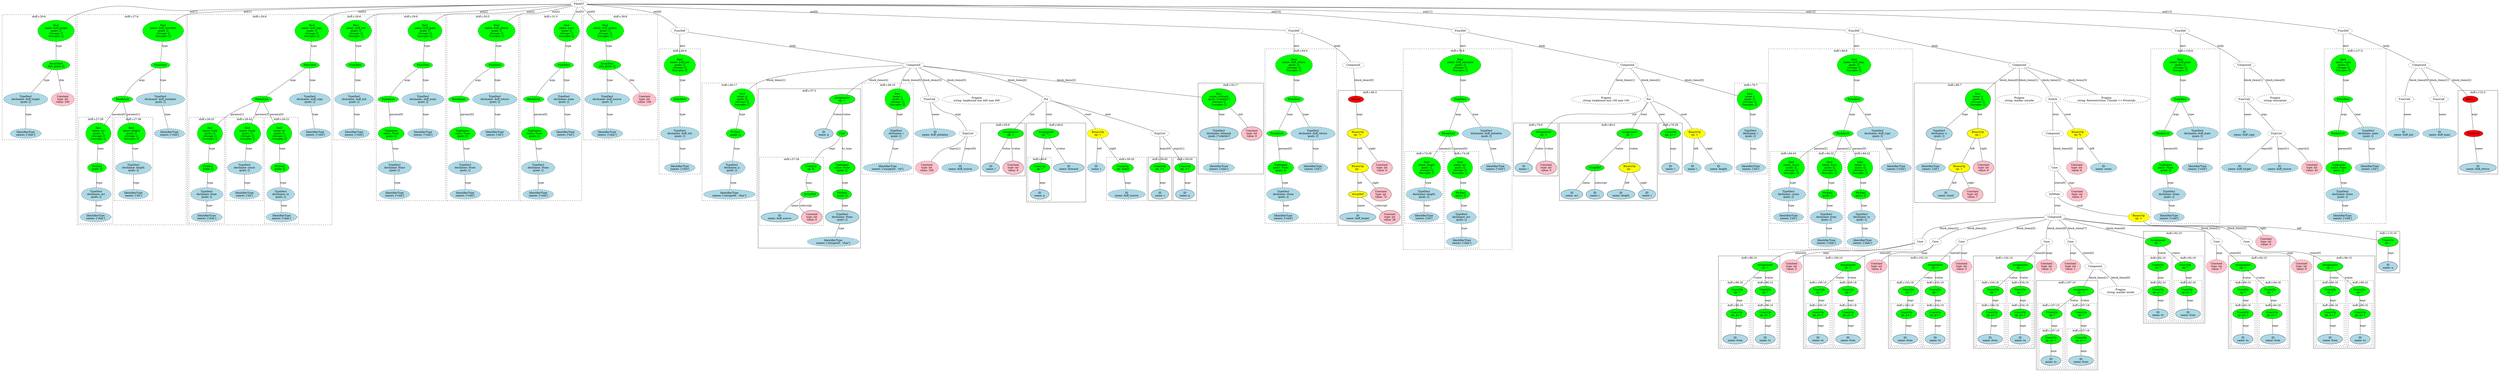 strict graph "" {
	graph [bb="0,0,11451,2049.5"];
	node [label="\N"];
	subgraph cluster108 {
		graph [bb="5135,943.21,5319,1183.1",
			label="duff.c:59:20",
			lheight=0.21,
			lp="5227,1171.6",
			lwidth=0.93,
			style=dashed
		];
		109	[fillcolor=lightblue,
			height=0.74639,
			label="ID
name: duff_source",
			pos="5227,978.08",
			style="filled,dashed",
			width=2.3374];
		108	[fillcolor=green,
			height=0.74639,
			label="UnaryOp
op: sizeof",
			pos="5211,1125.3",
			style="filled,dashed",
			width=1.3749];
		108 -- 109	[label=expr,
			lp="5233.5,1041.1",
			pos="5213.9,1098.3 5216.8,1072 5221.2,1031.7 5224.1,1005.3"];
	}
	subgraph cluster69 {
		graph [bb="3016,1090.4,3208,1783.1",
			label="duff.c:46:6",
			lheight=0.21,
			lp="3112,1771.6",
			lwidth=0.85,
			style=dashed
		];
		72	[fillcolor=lightblue,
			height=0.74639,
			label="IdentifierType
names: ['void']",
			pos="3112,1125.3",
			style="filled,dashed",
			width=1.9053];
		71	[fillcolor=lightblue,
			height=1.041,
			label="TypeDecl
declname: duff_init
quals: []",
			pos="3112,1314.6",
			style="filled,dashed",
			width=2.4356];
		71 -- 72	[label=type,
			lp="3124,1230.4",
			pos="3112,1277.1 3112,1240.3 3112,1184.6 3112,1152.2"];
		70	[fillcolor=green,
			height=0.5,
			label=FuncDecl,
			pos="3112,1504",
			style="filled,dashed",
			width=1.2457];
		70 -- 71	[label=type,
			lp="3124,1419.8",
			pos="3112,1485.7 3112,1455.5 3112,1392.7 3112,1352.4"];
		69	[fillcolor=green,
			height=1.6303,
			label="Decl
name: duff_init
quals: []
storage: []
funcspec: []",
			pos="3112,1693.4",
			style="filled,dashed",
			width=1.9838];
		69 -- 70	[label=type,
			lp="3124,1609.2",
			pos="3112,1634.6 3112,1595.9 3112,1547.6 3112,1522.3"];
	}
	subgraph cluster276 {
		graph [bb="9359,8,9655,500.96",
			label="duff.c:107:10",
			lheight=0.21,
			lp="9507,489.46",
			lwidth=1.03
		];
		subgraph cluster277 {
			graph [bb="9367,16,9493,375.22",
				label="duff.c:107:10",
				lheight=0.21,
				lp="9430,363.72",
				lwidth=1.03,
				style=dashed
			];
			subgraph cluster278 {
				graph [bb="9375,24,9485,235.48",
					label="duff.c:107:10",
					lheight=0.21,
					lp="9430,223.98",
					lwidth=1.03
				];
				279	[fillcolor=lightblue,
					height=0.74639,
					label="ID
name: to",
					pos="9430,58.87",
					style=filled,
					width=1.2767];
				278	[fillcolor=green,
					height=0.74639,
					label="UnaryOp
op: p++",
					pos="9430,177.61",
					style=filled,
					width=1.316];
				278 -- 279	[label=expr,
					lp="9442.5,111.24",
					pos="9430,150.7 9430,131.49 9430,105.4 9430,86.11"];
			}
			277	[fillcolor=green,
				height=0.74639,
				label="UnaryOp
op: *",
				pos="9436,317.35",
				style=filled,
				width=1.316];
			277 -- 278	[label=expr,
				lp="9446.5,250.98",
				pos="9434.9,290.44 9433.8,265.97 9432.2,229.45 9431.1,204.87"];
		}
		subgraph cluster280 {
			graph [bb="9501,16,9647,375.22",
				label="duff.c:107:18",
				lheight=0.21,
				lp="9574,363.72",
				lwidth=1.03,
				style=dashed
			];
			subgraph cluster281 {
				graph [bb="9509,24,9639,235.48",
					label="duff.c:107:18",
					lheight=0.21,
					lp="9574,223.98",
					lwidth=1.03
				];
				282	[fillcolor=lightblue,
					height=0.74639,
					label="ID
name: from",
					pos="9574,58.87",
					style=filled,
					width=1.591];
				281	[fillcolor=green,
					height=0.74639,
					label="UnaryOp
op: p++",
					pos="9574,177.61",
					style=filled,
					width=1.316];
				281 -- 282	[label=expr,
					lp="9586.5,111.24",
					pos="9574,150.7 9574,131.49 9574,105.4 9574,86.11"];
			}
			280	[fillcolor=green,
				height=0.74639,
				label="UnaryOp
op: *",
				pos="9574,317.35",
				style=filled,
				width=1.316];
			280 -- 281	[label=expr,
				lp="9586.5,250.98",
				pos="9574,290.44 9574,265.97 9574,229.45 9574,204.87"];
		}
		276	[fillcolor=green,
			height=0.74639,
			label="Assignment
op: =",
			pos="9574,443.09",
			style=filled,
			width=1.6106];
		276 -- 277	[label=lvalue,
			lp="9540,390.72",
			pos="9547.1,419.11 9532.2,406.31 9513.5,390.02 9497,375.22 9484.5,363.99 9470.8,351.26 9459.6,340.69"];
		276 -- 280	[label=rvalue,
			lp="9591,390.72",
			pos="9574,416.15 9574,395.03 9574,365.37 9574,344.26"];
	}
	subgraph cluster156 {
		graph [bb="6929,1079.8,7137,1372.5",
			label="duff.c:79:9",
			lheight=0.21,
			lp="7033,1361",
			lwidth=0.85
		];
		157	[fillcolor=lightblue,
			height=0.74639,
			label="ID
name: i",
			pos="6978,1125.3",
			style=filled,
			width=1.1392];
		156	[fillcolor=green,
			height=0.74639,
			label="Assignment
op: =",
			pos="7071,1314.6",
			style=filled,
			width=1.6106];
		156 -- 157	[label=lvalue,
			lp="7050,1230.4",
			pos="7058.5,1288.4 7040.6,1252.4 7008.1,1186.9 6990.3,1151.1"];
		158	[fillcolor=pink,
			height=1.041,
			label="Constant
type: int
value: 0",
			pos="7083,1125.3",
			style=filled,
			width=1.2767];
		156 -- 158	[label=rvalue,
			lp="7094,1230.4",
			pos="7072.7,1287.6 7074.7,1255.1 7078.3,1199.4 7080.7,1162.7"];
	}
	subgraph cluster103 {
		graph [bb="4544,1079.8,4752,1372.5",
			label="duff.c:59:9",
			lheight=0.21,
			lp="4648,1361",
			lwidth=0.85
		];
		104	[fillcolor=lightblue,
			height=0.74639,
			label="ID
name: i",
			pos="4593,1125.3",
			style=filled,
			width=1.1392];
		103	[fillcolor=green,
			height=0.74639,
			label="Assignment
op: =",
			pos="4686,1314.6",
			style=filled,
			width=1.6106];
		103 -- 104	[label=lvalue,
			lp="4665,1230.4",
			pos="4673.5,1288.4 4655.6,1252.4 4623.1,1186.9 4605.3,1151.1"];
		105	[fillcolor=pink,
			height=1.041,
			label="Constant
type: int
value: 0",
			pos="4698,1125.3",
			style=filled,
			width=1.2767];
		103 -- 105	[label=rvalue,
			lp="4709,1230.4",
			pos="4687.7,1287.6 4689.7,1255.1 4693.3,1199.4 4695.7,1162.7"];
	}
	subgraph cluster129 {
		graph [bb="6129,806.65,6419,1553",
			label="duff.c:66:3",
			lheight=0.21,
			lp="6274,1541.5",
			lwidth=0.85
		];
		133	[fillcolor=lightblue,
			height=0.74639,
			label="ID
name: duff_target",
			pos="6218,852.13",
			style=filled,
			width=2.2392];
		132	[fillcolor=yellow,
			height=0.5,
			label=ArrayRef,
			pos="6218,978.08",
			style=filled,
			width=1.2277];
		132 -- 133	[label=name,
			lp="6233.5,915.11",
			pos="6218,959.85 6218,938.96 6218,903.56 6218,879.29"];
		134	[fillcolor=pink,
			height=1.041,
			label="Constant
type: int
value: 28",
			pos="6364,852.13",
			style=filled,
			width=1.316];
		132 -- 134	[label=subscript,
			lp="6324.5,915.11",
			pos="6236.2,961.64 6260.2,941.26 6302.8,905.06 6332.2,880.12"];
		131	[fillcolor=yellow,
			height=0.74639,
			label="BinaryOp
op: -",
			pos="6218,1125.3",
			style=filled,
			width=1.3749];
		131 -- 132	[label=left,
			lp="6227.5,1041.1",
			pos="6218,1098.3 6218,1068.8 6218,1021.4 6218,996.18"];
		135	[fillcolor=pink,
			height=1.041,
			label="Constant
type: int
value: 72",
			pos="6328,978.08",
			style=filled,
			width=1.316];
		131 -- 135	[label=right,
			lp="6300,1041.1",
			pos="6236.4,1100 6255,1075.4 6283.8,1037.4 6304.1,1010.6"];
		130	[fillcolor=yellow,
			height=0.74639,
			label="BinaryOp
op: !=",
			pos="6218,1314.6",
			style=filled,
			width=1.3749];
		130 -- 131	[label=left,
			lp="6227.5,1230.4",
			pos="6218,1287.6 6218,1251.9 6218,1188.1 6218,1152.4"];
		136	[fillcolor=pink,
			height=1.041,
			label="Constant
type: int
value: 0",
			pos="6331,1125.3",
			style=filled,
			width=1.2767];
		130 -- 136	[label=right,
			lp="6285,1230.4",
			pos="6233,1288.7 6253.1,1255.4 6288.9,1196.1 6311.2,1159.1"];
		129	[fillcolor=red,
			height=0.5,
			label=Return,
			pos="6210,1504",
			style=filled,
			width=0.95686];
		129 -- 130	[label=expr,
			lp="6226.5,1419.8",
			pos="6210.7,1485.7 6212.1,1452.7 6215.2,1380.7 6216.9,1341.8"];
	}
	subgraph cluster164 {
		graph [bb="7263,943.21,7719,1372.5",
			label="duff.c:80:5",
			lheight=0.21,
			lp="7491,1361",
			lwidth=0.85
		];
		166	[fillcolor=lightblue,
			height=0.74639,
			label="ID
name: arr",
			pos="7320,978.08",
			style=filled,
			width=1.3553];
		165	[fillcolor=green,
			height=0.5,
			label=ArrayRef,
			pos="7351,1125.3",
			style=filled,
			width=1.2277];
		165 -- 166	[label=name,
			lp="7350.5,1041.1",
			pos="7347.3,1107 7341.9,1081.7 7331.8,1034.3 7325.5,1004.8"];
		167	[fillcolor=lightblue,
			height=0.74639,
			label="ID
name: i",
			pos="7428,978.08",
			style=filled,
			width=1.1392];
		165 -- 167	[label=subscript,
			lp="7423.5,1041.1",
			pos="7359.8,1107.6 7373.3,1082.1 7399.2,1033.3 7414.9,1003.8"];
		164	[fillcolor=green,
			height=0.74639,
			label="Assignment
op: =",
			pos="7351,1314.6",
			style=filled,
			width=1.6106];
		164 -- 165	[label=lvalue,
			lp="7368,1230.4",
			pos="7351,1287.6 7351,1248.7 7351,1176.4 7351,1143.4"];
		168	[fillcolor=yellow,
			height=0.74639,
			label="BinaryOp
op: -",
			pos="7549,1125.3",
			style=filled,
			width=1.3749];
		164 -- 168	[label=rvalue,
			lp="7462,1230.4",
			pos="7375.7,1290.3 7413.9,1254.1 7487.1,1184.9 7524.9,1149"];
		169	[fillcolor=lightblue,
			height=0.74639,
			label="ID
name: length",
			pos="7549,978.08",
			style=filled,
			width=1.7285];
		168 -- 169	[label=left,
			lp="7558.5,1041.1",
			pos="7549,1098.3 7549,1072 7549,1031.7 7549,1005.3"];
		170	[fillcolor=lightblue,
			height=0.74639,
			label="ID
name: i",
			pos="7670,978.08",
			style=filled,
			width=1.1392];
		168 -- 170	[label=right,
			lp="7637,1041.1",
			pos="7569,1100.3 7591.7,1073.1 7628.4,1029 7650.8,1002.1"];
	}
	subgraph cluster81 {
		graph [bb="3462,1090.4,3758,1593.7",
			label="duff.c:50:17",
			lheight=0.21,
			lp="3610,1582.2",
			lwidth=0.93
		];
		83	[fillcolor=lightblue,
			height=0.74639,
			label="IdentifierType
names: ['char']",
			pos="3555,1125.3",
			style="filled,dashed",
			width=1.8856];
		82	[fillcolor=lightblue,
			height=1.041,
			label="TypeDecl
declname: bitmask
quals: ['volatile']",
			pos="3555,1314.6",
			style=filled,
			width=2.357];
		82 -- 83	[label=type,
			lp="3567,1230.4",
			pos="3555,1277.1 3555,1240.3 3555,1184.6 3555,1152.2"];
		81	[fillcolor=green,
			height=1.6303,
			label="Decl
name: bitmask
quals: ['volatile']
storage: []
funcspec: []",
			pos="3674,1504",
			style=filled,
			width=2.1017];
		81 -- 82	[label=type,
			lp="3638,1419.8",
			pos="3640.9,1450.8 3620.6,1419 3595.3,1379.1 3577.4,1351"];
		84	[fillcolor=pink,
			height=1.041,
			label="Constant
type: int
value: 0",
			pos="3704,1314.6",
			style=filled,
			width=1.2767];
		81 -- 84	[label=init,
			lp="3698.5,1419.8",
			pos="3683.2,1445.5 3688.1,1415.1 3693.9,1378.6 3698.2,1352.1"];
	}
	subgraph cluster151 {
		graph [bb="7962,1090.4,8110,1593.7",
			label="duff.c:76:7",
			lheight=0.21,
			lp="8036,1582.2",
			lwidth=0.85,
			style=dashed
		];
		153	[fillcolor=lightblue,
			height=0.74639,
			label="IdentifierType
names: ['int']",
			pos="8036,1125.3",
			style="filled,dashed",
			width=1.8463];
		152	[fillcolor=lightblue,
			height=1.041,
			label="TypeDecl
declname: i
quals: []",
			pos="8034,1314.6",
			style="filled,dashed",
			width=1.5713];
		152 -- 153	[label=type,
			lp="8047,1230.4",
			pos="8034.4,1277.1 8034.8,1240.3 8035.4,1184.6 8035.7,1152.2"];
		151	[fillcolor=green,
			height=1.6303,
			label="Decl
name: i
quals: []
storage: []
funcspec: []",
			pos="8031,1504",
			style="filled,dashed",
			width=1.591];
		151 -- 152	[label=type,
			lp="8045,1419.8",
			pos="8031.9,1445.3 8032.4,1414.9 8033,1378.7 8033.4,1352.2"];
	}
	subgraph cluster265 {
		graph [bb="9055,126.74,9351,637.31",
			label="duff.c:104:10",
			lheight=0.21,
			lp="9203,625.81",
			lwidth=1.03
		];
		subgraph cluster269 {
			graph [bb="9197,134.74,9343,500.96",
				label="duff.c:104:18",
				lheight=0.21,
				lp="9270,489.46",
				lwidth=1.03,
				style=dashed
			];
			subgraph cluster270 {
				graph [bb="9205,142.74,9335,375.22",
					label="duff.c:104:18",
					lheight=0.21,
					lp="9270,363.72",
					lwidth=1.03
				];
				271	[fillcolor=lightblue,
					height=0.74639,
					label="ID
name: from",
					pos="9270,177.61",
					style=filled,
					width=1.591];
				270	[fillcolor=green,
					height=0.74639,
					label="UnaryOp
op: p++",
					pos="9270,317.35",
					style=filled,
					width=1.316];
				270 -- 271	[label=expr,
					lp="9282.5,250.98",
					pos="9270,290.44 9270,265.97 9270,229.45 9270,204.87"];
			}
			269	[fillcolor=green,
				height=0.74639,
				label="UnaryOp
op: *",
				pos="9270,443.09",
				style=filled,
				width=1.316];
			269 -- 270	[label=expr,
				lp="9282.5,390.72",
				pos="9270,416.15 9270,395.03 9270,365.37 9270,344.26"];
		}
		subgraph cluster266 {
			graph [bb="9063,134.74,9189,500.96",
				label="duff.c:104:10",
				lheight=0.21,
				lp="9126,489.46",
				lwidth=1.03,
				style=dashed
			];
			subgraph cluster267 {
				graph [bb="9071,142.74,9181,375.22",
					label="duff.c:104:10",
					lheight=0.21,
					lp="9126,363.72",
					lwidth=1.03
				];
				268	[fillcolor=lightblue,
					height=0.74639,
					label="ID
name: to",
					pos="9126,177.61",
					style=filled,
					width=1.2767];
				267	[fillcolor=green,
					height=0.74639,
					label="UnaryOp
op: p++",
					pos="9126,317.35",
					style=filled,
					width=1.316];
				267 -- 268	[label=expr,
					lp="9138.5,250.98",
					pos="9126,290.44 9126,265.97 9126,229.45 9126,204.87"];
			}
			266	[fillcolor=green,
				height=0.74639,
				label="UnaryOp
op: *",
				pos="9132,443.09",
				style=filled,
				width=1.316];
			266 -- 267	[label=expr,
				lp="9142.5,390.72",
				pos="9130.7,416.15 9129.7,395.03 9128.3,365.37 9127.3,344.26"];
		}
		265	[fillcolor=green,
			height=0.74639,
			label="Assignment
op: =",
			pos="9270,579.44",
			style=filled,
			width=1.6106];
		265 -- 266	[label=lvalue,
			lp="9231,516.46",
			pos="9245.6,554.73 9220.1,529.87 9180.3,491.09 9155.2,466.67"];
		265 -- 269	[label=rvalue,
			lp="9287,516.46",
			pos="9270,552.53 9270,528.9 9270,494.13 9270,470.37"];
	}
	subgraph cluster162 {
		graph [bb="7145,1090.4,7255,1372.5",
			label="duff.c:79:28",
			lheight=0.21,
			lp="7200,1361",
			lwidth=0.93
		];
		163	[fillcolor=lightblue,
			height=0.74639,
			label="ID
name: i",
			pos="7200,1125.3",
			style=filled,
			width=1.1392];
		162	[fillcolor=green,
			height=0.74639,
			label="UnaryOp
op: p++",
			pos="7200,1314.6",
			style=filled,
			width=1.316];
		162 -- 163	[label=expr,
			lp="7212.5,1230.4",
			pos="7200,1287.6 7200,1251.9 7200,1188.1 7200,1152.4"];
	}
	subgraph cluster120 {
		graph [bb="5797,817.26,6121,1783.1",
			label="duff.c:64:5",
			lheight=0.21,
			lp="5959,1771.6",
			lwidth=0.85,
			style=dashed
		];
		125	[fillcolor=lightblue,
			height=0.74639,
			label="IdentifierType
names: ['void']",
			pos="5880,852.13",
			style="filled,dashed",
			width=1.9053];
		124	[fillcolor=lightblue,
			height=1.041,
			label="TypeDecl
declname: None
quals: []",
			pos="5880,978.08",
			style="filled,dashed",
			width=2.082];
		124 -- 125	[label=type,
			lp="5892,915.11",
			pos="5880,940.56 5880,920.85 5880,896.99 5880,879.17"];
		123	[fillcolor=green,
			height=1.041,
			label="Typename
name: None
quals: []",
			pos="5868,1125.3",
			style="filled,dashed",
			width=1.6303];
		123 -- 124	[label=type,
			lp="5888,1041.1",
			pos="5871,1087.6 5872.8,1065.6 5875.2,1037.7 5877,1015.7"];
		122	[fillcolor=green,
			height=0.5,
			label=ParamList,
			pos="5852,1314.6",
			style="filled,dashed",
			width=1.3179];
		122 -- 123	[label="params[0]",
			lp="5888,1230.4",
			pos="5853.5,1296.3 5856.1,1266.2 5861.4,1203.3 5864.9,1163"];
		121	[fillcolor=green,
			height=0.5,
			label=FuncDecl,
			pos="5928,1504",
			style="filled,dashed",
			width=1.2457];
		121 -- 122	[label=args,
			lp="5908.5,1419.8",
			pos="5921.1,1486.1 5906.7,1450.5 5873.4,1368.4 5858.9,1332.7"];
		126	[fillcolor=lightblue,
			height=1.041,
			label="TypeDecl
declname: duff_return
quals: []",
			pos="6015,1314.6",
			style="filled,dashed",
			width=2.7106];
		121 -- 126	[label=type,
			lp="5981,1419.8",
			pos="5935.9,1486.1 5949.9,1455.9 5979.4,1392.2 5998.2,1351.8"];
		127	[fillcolor=lightblue,
			height=0.74639,
			label="IdentifierType
names: ['int']",
			pos="6015,1125.3",
			style="filled,dashed",
			width=1.8463];
		126 -- 127	[label=type,
			lp="6027,1230.4",
			pos="6015,1277.1 6015,1240.3 6015,1184.6 6015,1152.2"];
		120	[fillcolor=green,
			height=1.6303,
			label="Decl
name: duff_return
quals: []
storage: []
funcspec: []",
			pos="5928,1693.4",
			style="filled,dashed",
			width=2.2785];
		120 -- 121	[label=type,
			lp="5940,1609.2",
			pos="5928,1634.6 5928,1595.9 5928,1547.6 5928,1522.3"];
	}
	subgraph cluster189 {
		graph [bb="8788,932.61,9163,1593.7",
			label="duff.c:86:7",
			lheight=0.21,
			lp="8975.5,1582.2",
			lwidth=0.85
		];
		191	[fillcolor=lightblue,
			height=0.74639,
			label="IdentifierType
names: ['int']",
			pos="8862,1125.3",
			style="filled,dashed",
			width=1.8463];
		190	[fillcolor=lightblue,
			height=1.041,
			label="TypeDecl
declname: n
quals: []",
			pos="8889,1314.6",
			style=filled,
			width=1.6303];
		190 -- 191	[label=type,
			lp="8890,1230.4",
			pos="8883.7,1277.1 8878.4,1240.3 8870.4,1184.6 8865.7,1152.2"];
		189	[fillcolor=green,
			height=1.6303,
			label="Decl
name: n
quals: []
storage: []
funcspec: []",
			pos="9069,1504",
			style=filled,
			width=1.591];
		189 -- 190	[label=type,
			lp="9008,1419.8",
			pos="9029.1,1461.4 8995.8,1426.8 8949.2,1378.3 8919,1346.9"];
		192	[fillcolor=yellow,
			height=0.74639,
			label="BinaryOp
op: /",
			pos="9069,1314.6",
			style=filled,
			width=1.3749];
		189 -- 192	[label=init,
			lp="9078.5,1419.8",
			pos="9069,1445.3 9069,1410.6 9069,1368.3 9069,1341.6"];
		193	[fillcolor=yellow,
			height=0.74639,
			label="BinaryOp
op: +",
			pos="8996,1125.3",
			style=filled,
			width=1.3749];
		192 -- 193	[label=left,
			lp="9049.5,1230.4",
			pos="9059,1288 9045,1252.1 9019.8,1187.3 9005.9,1151.6"];
		196	[fillcolor=pink,
			height=1.041,
			label="Constant
type: int
value: 8",
			pos="9109,1125.3",
			style=filled,
			width=1.2767];
		192 -- 196	[label=right,
			lp="9101,1230.4",
			pos="9074.6,1287.6 9081.5,1255 9093.5,1199 9101.3,1162.4"];
		194	[fillcolor=lightblue,
			height=0.74639,
			label="ID
name: count",
			pos="8934,978.08",
			style=filled,
			width=1.6499];
		193 -- 194	[label=left,
			lp="8973.5,1041.1",
			pos="8985.2,1099 8973.9,1072.5 8956.2,1031.1 8944.9,1004.6"];
		195	[fillcolor=pink,
			height=1.041,
			label="Constant
type: int
value: 7",
			pos="9057,978.08",
			style=filled,
			width=1.2767];
		193 -- 195	[label=right,
			lp="9047,1041.1",
			pos="9006.6,1099 9016.5,1075.4 9031.4,1040.1 9042.4,1013.9"];
	}
	subgraph cluster256 {
		graph [bb="8651,126.74,8947,637.31",
			label="duff.c:102:10",
			lheight=0.21,
			lp="8799,625.81",
			lwidth=1.03
		];
		subgraph cluster260 {
			graph [bb="8793,134.74,8939,500.96",
				label="duff.c:102:18",
				lheight=0.21,
				lp="8866,489.46",
				lwidth=1.03,
				style=dashed
			];
			subgraph cluster261 {
				graph [bb="8801,142.74,8931,375.22",
					label="duff.c:102:18",
					lheight=0.21,
					lp="8866,363.72",
					lwidth=1.03
				];
				262	[fillcolor=lightblue,
					height=0.74639,
					label="ID
name: from",
					pos="8866,177.61",
					style=filled,
					width=1.591];
				261	[fillcolor=green,
					height=0.74639,
					label="UnaryOp
op: p++",
					pos="8866,317.35",
					style=filled,
					width=1.316];
				261 -- 262	[label=expr,
					lp="8878.5,250.98",
					pos="8866,290.44 8866,265.97 8866,229.45 8866,204.87"];
			}
			260	[fillcolor=green,
				height=0.74639,
				label="UnaryOp
op: *",
				pos="8866,443.09",
				style=filled,
				width=1.316];
			260 -- 261	[label=expr,
				lp="8878.5,390.72",
				pos="8866,416.15 8866,395.03 8866,365.37 8866,344.26"];
		}
		subgraph cluster257 {
			graph [bb="8659,134.74,8785,500.96",
				label="duff.c:102:10",
				lheight=0.21,
				lp="8722,489.46",
				lwidth=1.03,
				style=dashed
			];
			subgraph cluster258 {
				graph [bb="8667,142.74,8777,375.22",
					label="duff.c:102:10",
					lheight=0.21,
					lp="8722,363.72",
					lwidth=1.03
				];
				259	[fillcolor=lightblue,
					height=0.74639,
					label="ID
name: to",
					pos="8722,177.61",
					style=filled,
					width=1.2767];
				258	[fillcolor=green,
					height=0.74639,
					label="UnaryOp
op: p++",
					pos="8722,317.35",
					style=filled,
					width=1.316];
				258 -- 259	[label=expr,
					lp="8734.5,250.98",
					pos="8722,290.44 8722,265.97 8722,229.45 8722,204.87"];
			}
			257	[fillcolor=green,
				height=0.74639,
				label="UnaryOp
op: *",
				pos="8728,443.09",
				style=filled,
				width=1.316];
			257 -- 258	[label=expr,
				lp="8738.5,390.72",
				pos="8726.7,416.15 8725.7,395.03 8724.3,365.37 8723.3,344.26"];
		}
		256	[fillcolor=green,
			height=0.74639,
			label="Assignment
op: =",
			pos="8866,579.44",
			style=filled,
			width=1.6106];
		256 -- 257	[label=lvalue,
			lp="8827,516.46",
			pos="8841.6,554.73 8816.1,529.87 8776.3,491.09 8751.2,466.67"];
		256 -- 260	[label=rvalue,
			lp="8883,516.46",
			pos="8866,552.53 8866,528.9 8866,494.13 8866,470.37"];
	}
	subgraph cluster172 {
		graph [bb="8118,672.91,8780,1783.1",
			label="duff.c:84:6",
			lheight=0.21,
			lp="8449,1771.6",
			lwidth=0.85,
			style=dashed
		];
		subgraph cluster183 {
			graph [bb="8458,817.26,8626,1214.9",
				label="duff.c:84:43",
				lheight=0.21,
				lp="8542,1203.4",
				lwidth=0.93,
				style=dashed
			];
			185	[fillcolor=lightblue,
				height=0.74639,
				label="IdentifierType
names: ['int']",
				pos="8542,852.13",
				style="filled,dashed",
				width=1.8463];
			184	[fillcolor=lightblue,
				height=1.041,
				label="TypeDecl
declname: count
quals: []",
				pos="8542,978.08",
				style="filled,dashed",
				width=2.1017];
			184 -- 185	[label=type,
				lp="8554,915.11",
				pos="8542,940.56 8542,920.85 8542,896.99 8542,879.17"];
			183	[fillcolor=green,
				height=1.6303,
				label="Decl
name: count
quals: []
storage: []
funcspec: []",
				pos="8533,1125.3",
				style="filled,dashed",
				width=1.6499];
			183 -- 184	[label=type,
				lp="8551,1041.1",
				pos="8536.6,1066.5 8537.6,1049.4 8538.8,1031.2 8539.7,1015.8"];
		}
		subgraph cluster179 {
			graph [bb="8286,680.91,8450,1214.9",
				label="duff.c:84:32",
				lheight=0.21,
				lp="8368,1203.4",
				lwidth=0.93,
				style=dashed
			];
			182	[fillcolor=lightblue,
				height=0.74639,
				label="IdentifierType
names: ['char']",
				pos="8368,715.78",
				style="filled,dashed",
				width=1.8856];
			181	[fillcolor=lightblue,
				height=1.041,
				label="TypeDecl
declname: from
quals: []",
				pos="8368,852.13",
				style="filled,dashed",
				width=2.0428];
			181 -- 182	[label=type,
				lp="8380,789.15",
				pos="8368,814.42 8368,791.73 8368,763.17 8368,742.81"];
			180	[fillcolor=green,
				height=0.74639,
				label="PtrDecl
quals: []",
				pos="8374,978.08",
				style="filled,dashed",
				width=1.2178];
			180 -- 181	[label=type,
				lp="8384,915.11",
				pos="8372.7,951.1 8371.9,933.35 8370.7,909.58 8369.8,889.89"];
			179	[fillcolor=green,
				height=1.6303,
				label="Decl
name: from
quals: []
storage: []
funcspec: []",
				pos="8383,1125.3",
				style="filled,dashed",
				width=1.591];
			179 -- 180	[label=type,
				lp="8391,1041.1",
				pos="8379.4,1066.5 8378.1,1045.3 8376.7,1022.3 8375.6,1005.3"];
		}
		subgraph cluster175 {
			graph [bb="8126,680.91,8278,1214.9",
				label="duff.c:84:22",
				lheight=0.21,
				lp="8202,1203.4",
				lwidth=0.93,
				style=dashed
			];
			178	[fillcolor=lightblue,
				height=0.74639,
				label="IdentifierType
names: ['char']",
				pos="8202,715.78",
				style="filled,dashed",
				width=1.8856];
			177	[fillcolor=lightblue,
				height=1.041,
				label="TypeDecl
declname: to
quals: []",
				pos="8204,852.13",
				style="filled,dashed",
				width=1.7088];
			177 -- 178	[label=type,
				lp="8216,789.15",
				pos="8203.5,814.42 8203.1,791.73 8202.7,763.17 8202.4,742.81"];
			176	[fillcolor=green,
				height=0.74639,
				label="PtrDecl
quals: []",
				pos="8207,978.08",
				style="filled,dashed",
				width=1.2178];
			176 -- 177	[label=type,
				lp="8218,915.11",
				pos="8206.4,951.1 8205.9,933.35 8205.4,909.58 8204.9,889.89"];
			175	[fillcolor=green,
				height=1.6303,
				label="Decl
name: to
quals: []
storage: []
funcspec: []",
				pos="8212,1125.3",
				style="filled,dashed",
				width=1.591];
			175 -- 176	[label=type,
				lp="8222,1041.1",
				pos="8210,1066.5 8209.3,1045.3 8208.5,1022.3 8207.9,1005.3"];
		}
		174	[fillcolor=green,
			height=0.5,
			label=ParamList,
			pos="8408,1314.6",
			style="filled,dashed",
			width=1.3179];
		174 -- 175	[label="params[0]",
			lp="8333,1230.4",
			pos="8385.8,1298.7 8359.5,1280.5 8315.3,1248.1 8282,1214.9 8269.2,1202.2 8256.6,1187.2 8245.6,1173.1"];
		174 -- 179	[label="params[1]",
			lp="8426,1230.4",
			pos="8405.7,1296.3 8402.3,1271 8395.8,1222.5 8390.7,1183.7"];
		174 -- 183	[label="params[2]",
			lp="8495,1230.4",
			pos="8419.1,1297 8437.2,1269.9 8473.8,1215 8500.6,1174.8"];
		173	[fillcolor=green,
			height=0.5,
			label=FuncDecl,
			pos="8497,1504",
			style="filled,dashed",
			width=1.2457];
		173 -- 174	[label=args,
			lp="8472.5,1419.8",
			pos="8488.9,1486.1 8472,1450.4 8432.8,1367.9 8416,1332.4"];
		186	[fillcolor=lightblue,
			height=1.041,
			label="TypeDecl
declname: duff_copy
quals: []",
			pos="8643,1314.6",
			style="filled,dashed",
			width=2.5927];
		173 -- 186	[label=type,
			lp="8578,1419.8",
			pos="8509.7,1486.7 8533.2,1456.5 8584,1391.3 8615.7,1350.7"];
		187	[fillcolor=lightblue,
			height=0.74639,
			label="IdentifierType
names: ['void']",
			pos="8703,1125.3",
			style="filled,dashed",
			width=1.9053];
		186 -- 187	[label=type,
			lp="8684,1230.4",
			pos="8654.7,1277.1 8666.5,1240.3 8684.3,1184.6 8694.7,1152.2"];
		172	[fillcolor=green,
			height=1.6303,
			label="Decl
name: duff_copy
quals: []
storage: []
funcspec: []",
			pos="8497,1693.4",
			style="filled,dashed",
			width=2.1606];
		172 -- 173	[label=type,
			lp="8509,1609.2",
			pos="8497,1634.6 8497,1595.9 8497,1547.6 8497,1522.3"];
	}
	subgraph cluster115 {
		graph [bb="4760,935.21,5035,1372.5",
			label="duff.c:60:6",
			lheight=0.21,
			lp="4897.5,1361",
			lwidth=0.85
		];
		subgraph cluster116 {
			graph [bb="4768,943.21,4878,1183.1",
				label="duff.c:60:6",
				lheight=0.21,
				lp="4823,1171.6",
				lwidth=0.85,
				style=dashed
			];
			117	[fillcolor=lightblue,
				height=0.74639,
				label="ID
name: p",
				pos="4823,978.08",
				style=filled,
				width=1.1982];
			116	[fillcolor=green,
				height=0.74639,
				label="UnaryOp
op: *",
				pos="4823,1125.3",
				style=filled,
				width=1.316];
			116 -- 117	[label=expr,
				lp="4835.5,1041.1",
				pos="4823,1098.3 4823,1072 4823,1031.7 4823,1005.3"];
		}
		115	[fillcolor=green,
			height=0.74639,
			label="Assignment
op: ^=",
			pos="4853,1314.6",
			style=filled,
			width=1.6106];
		115 -- 116	[label=lvalue,
			lp="4858,1230.4",
			pos="4848.8,1287.6 4843.1,1251.8 4832.8,1187.8 4827.1,1152.1"];
		118	[fillcolor=lightblue,
			height=0.74639,
			label="ID
name: bitmask",
			pos="4958,1125.3",
			style=filled,
			width=1.9249];
		115 -- 118	[label=rvalue,
			lp="4920,1230.4",
			pos="4867.2,1288.4 4887.2,1252.6 4923.6,1187.6 4943.7,1151.7"];
	}
	subgraph cluster247 {
		graph [bb="8247,126.74,8543,637.31",
			label="duff.c:100:10",
			lheight=0.21,
			lp="8395,625.81",
			lwidth=1.03
		];
		subgraph cluster248 {
			graph [bb="8255,134.74,8381,500.96",
				label="duff.c:100:10",
				lheight=0.21,
				lp="8318,489.46",
				lwidth=1.03,
				style=dashed
			];
			subgraph cluster249 {
				graph [bb="8263,142.74,8373,375.22",
					label="duff.c:100:10",
					lheight=0.21,
					lp="8318,363.72",
					lwidth=1.03
				];
				250	[fillcolor=lightblue,
					height=0.74639,
					label="ID
name: to",
					pos="8318,177.61",
					style=filled,
					width=1.2767];
				249	[fillcolor=green,
					height=0.74639,
					label="UnaryOp
op: p++",
					pos="8318,317.35",
					style=filled,
					width=1.316];
				249 -- 250	[label=expr,
					lp="8330.5,250.98",
					pos="8318,290.44 8318,265.97 8318,229.45 8318,204.87"];
			}
			248	[fillcolor=green,
				height=0.74639,
				label="UnaryOp
op: *",
				pos="8324,443.09",
				style=filled,
				width=1.316];
			248 -- 249	[label=expr,
				lp="8334.5,390.72",
				pos="8322.7,416.15 8321.7,395.03 8320.3,365.37 8319.3,344.26"];
		}
		subgraph cluster251 {
			graph [bb="8389,134.74,8535,500.96",
				label="duff.c:100:18",
				lheight=0.21,
				lp="8462,489.46",
				lwidth=1.03,
				style=dashed
			];
			subgraph cluster252 {
				graph [bb="8397,142.74,8527,375.22",
					label="duff.c:100:18",
					lheight=0.21,
					lp="8462,363.72",
					lwidth=1.03
				];
				253	[fillcolor=lightblue,
					height=0.74639,
					label="ID
name: from",
					pos="8462,177.61",
					style=filled,
					width=1.591];
				252	[fillcolor=green,
					height=0.74639,
					label="UnaryOp
op: p++",
					pos="8462,317.35",
					style=filled,
					width=1.316];
				252 -- 253	[label=expr,
					lp="8474.5,250.98",
					pos="8462,290.44 8462,265.97 8462,229.45 8462,204.87"];
			}
			251	[fillcolor=green,
				height=0.74639,
				label="UnaryOp
op: *",
				pos="8462,443.09",
				style=filled,
				width=1.316];
			251 -- 252	[label=expr,
				lp="8474.5,390.72",
				pos="8462,416.15 8462,395.03 8462,365.37 8462,344.26"];
		}
		247	[fillcolor=green,
			height=0.74639,
			label="Assignment
op: =",
			pos="8462,579.44",
			style=filled,
			width=1.6106];
		247 -- 248	[label=lvalue,
			lp="8423,516.46",
			pos="8437.6,554.73 8412.1,529.87 8372.3,491.09 8347.2,466.67"];
		247 -- 251	[label=rvalue,
			lp="8479,516.46",
			pos="8462,552.53 8462,528.9 8462,494.13 8462,470.37"];
	}
	subgraph cluster220 {
		graph [bb="10259,126.74,10555,637.31",
			label="duff.c:94:10",
			lheight=0.21,
			lp="10407,625.81",
			lwidth=0.93
		];
		subgraph cluster221 {
			graph [bb="10267,134.74,10393,500.96",
				label="duff.c:94:10",
				lheight=0.21,
				lp="10330,489.46",
				lwidth=0.93,
				style=dashed
			];
			subgraph cluster222 {
				graph [bb="10275,142.74,10385,375.22",
					label="duff.c:94:10",
					lheight=0.21,
					lp="10330,363.72",
					lwidth=0.93
				];
				223	[fillcolor=lightblue,
					height=0.74639,
					label="ID
name: to",
					pos="10330,177.61",
					style=filled,
					width=1.2767];
				222	[fillcolor=green,
					height=0.74639,
					label="UnaryOp
op: p++",
					pos="10330,317.35",
					style=filled,
					width=1.316];
				222 -- 223	[label=expr,
					lp="10342,250.98",
					pos="10330,290.44 10330,265.97 10330,229.45 10330,204.87"];
			}
			221	[fillcolor=green,
				height=0.74639,
				label="UnaryOp
op: *",
				pos="10330,443.09",
				style=filled,
				width=1.316];
			221 -- 222	[label=expr,
				lp="10342,390.72",
				pos="10330,416.15 10330,395.03 10330,365.37 10330,344.26"];
		}
		subgraph cluster224 {
			graph [bb="10401,134.74,10547,500.96",
				label="duff.c:94:18",
				lheight=0.21,
				lp="10474,489.46",
				lwidth=0.93,
				style=dashed
			];
			subgraph cluster225 {
				graph [bb="10409,142.74,10539,375.22",
					label="duff.c:94:18",
					lheight=0.21,
					lp="10474,363.72",
					lwidth=0.93
				];
				226	[fillcolor=lightblue,
					height=0.74639,
					label="ID
name: from",
					pos="10474,177.61",
					style=filled,
					width=1.591];
				225	[fillcolor=green,
					height=0.74639,
					label="UnaryOp
op: p++",
					pos="10469,317.35",
					style=filled,
					width=1.316];
				225 -- 226	[label=expr,
					lp="10484,250.98",
					pos="10470,290.44 10471,265.97 10472,229.45 10473,204.87"];
			}
			224	[fillcolor=green,
				height=0.74639,
				label="UnaryOp
op: *",
				pos="10460,443.09",
				style=filled,
				width=1.316];
			224 -- 225	[label=expr,
				lp="10478,390.72",
				pos="10462,416.15 10463,395.03 10466,365.37 10467,344.26"];
		}
		220	[fillcolor=green,
			height=0.74639,
			label="Assignment
op: =",
			pos="10330,579.44",
			style=filled,
			width=1.6106];
		220 -- 221	[label=lvalue,
			lp="10347,516.46",
			pos="10330,552.53 10330,528.9 10330,494.13 10330,470.37"];
		220 -- 224	[label=rvalue,
			lp="10412,516.46",
			pos="10353,554.73 10377,530.02 10414,491.56 10438,467.11"];
	}
	subgraph cluster211 {
		graph [bb="9855,266.48,10151,773.65",
			label="duff.c:92:10",
			lheight=0.21,
			lp="10003,762.15",
			lwidth=0.93
		];
		subgraph cluster212 {
			graph [bb="9863,274.48,9989,637.31",
				label="duff.c:92:10",
				lheight=0.21,
				lp="9926,625.81",
				lwidth=0.93,
				style=dashed
			];
			subgraph cluster213 {
				graph [bb="9871,282.48,9981,500.96",
					label="duff.c:92:10",
					lheight=0.21,
					lp="9926,489.46",
					lwidth=0.93
				];
				214	[fillcolor=lightblue,
					height=0.74639,
					label="ID
name: to",
					pos="9926,317.35",
					style=filled,
					width=1.2767];
				213	[fillcolor=green,
					height=0.74639,
					label="UnaryOp
op: p++",
					pos="9926,443.09",
					style=filled,
					width=1.316];
				213 -- 214	[label=expr,
					lp="9938.5,390.72",
					pos="9926,416.15 9926,395.03 9926,365.37 9926,344.26"];
			}
			212	[fillcolor=green,
				height=0.74639,
				label="UnaryOp
op: *",
				pos="9926,579.44",
				style=filled,
				width=1.316];
			212 -- 213	[label=expr,
				lp="9938.5,516.46",
				pos="9926,552.53 9926,528.9 9926,494.13 9926,470.37"];
		}
		subgraph cluster215 {
			graph [bb="9997,274.48,10143,637.31",
				label="duff.c:92:18",
				lheight=0.21,
				lp="10070,625.81",
				lwidth=0.93,
				style=dashed
			];
			subgraph cluster216 {
				graph [bb="10005,282.48,10135,500.96",
					label="duff.c:92:18",
					lheight=0.21,
					lp="10070,489.46",
					lwidth=0.93
				];
				217	[fillcolor=lightblue,
					height=0.74639,
					label="ID
name: from",
					pos="10070,317.35",
					style=filled,
					width=1.591];
				216	[fillcolor=green,
					height=0.74639,
					label="UnaryOp
op: p++",
					pos="10065,443.09",
					style=filled,
					width=1.316];
				216 -- 217	[label=expr,
					lp="10080,390.72",
					pos="10066,416.15 10067,395.03 10068,365.37 10069,344.26"];
			}
			215	[fillcolor=green,
				height=0.74639,
				label="UnaryOp
op: *",
				pos="10056,579.44",
				style=filled,
				width=1.316];
			215 -- 216	[label=expr,
				lp="10074,516.46",
				pos="10058,552.53 10059,528.9 10062,494.13 10063,470.37"];
		}
		211	[fillcolor=green,
			height=0.74639,
			label="Assignment
op: =",
			pos="9926,715.78",
			style=filled,
			width=1.6106];
		211 -- 212	[label=lvalue,
			lp="9943,652.81",
			pos="9926,688.88 9926,665.24 9926,630.47 9926,606.72"];
		211 -- 215	[label=rvalue,
			lp="10008,652.81",
			pos="9948.9,691.07 9972.9,666.37 10010,627.91 10034,603.46"];
	}
	subgraph cluster238 {
		graph [bb="7843,126.74,8139,637.31",
			label="duff.c:98:10",
			lheight=0.21,
			lp="7991,625.81",
			lwidth=0.93
		];
		subgraph cluster242 {
			graph [bb="7985,134.74,8131,500.96",
				label="duff.c:98:18",
				lheight=0.21,
				lp="8058,489.46",
				lwidth=0.93,
				style=dashed
			];
			subgraph cluster243 {
				graph [bb="7993,142.74,8123,375.22",
					label="duff.c:98:18",
					lheight=0.21,
					lp="8058,363.72",
					lwidth=0.93
				];
				244	[fillcolor=lightblue,
					height=0.74639,
					label="ID
name: from",
					pos="8058,177.61",
					style=filled,
					width=1.591];
				243	[fillcolor=green,
					height=0.74639,
					label="UnaryOp
op: p++",
					pos="8058,317.35",
					style=filled,
					width=1.316];
				243 -- 244	[label=expr,
					lp="8070.5,250.98",
					pos="8058,290.44 8058,265.97 8058,229.45 8058,204.87"];
			}
			242	[fillcolor=green,
				height=0.74639,
				label="UnaryOp
op: *",
				pos="8058,443.09",
				style=filled,
				width=1.316];
			242 -- 243	[label=expr,
				lp="8070.5,390.72",
				pos="8058,416.15 8058,395.03 8058,365.37 8058,344.26"];
		}
		subgraph cluster239 {
			graph [bb="7851,134.74,7977,500.96",
				label="duff.c:98:10",
				lheight=0.21,
				lp="7914,489.46",
				lwidth=0.93,
				style=dashed
			];
			subgraph cluster240 {
				graph [bb="7859,142.74,7969,375.22",
					label="duff.c:98:10",
					lheight=0.21,
					lp="7914,363.72",
					lwidth=0.93
				];
				241	[fillcolor=lightblue,
					height=0.74639,
					label="ID
name: to",
					pos="7914,177.61",
					style=filled,
					width=1.2767];
				240	[fillcolor=green,
					height=0.74639,
					label="UnaryOp
op: p++",
					pos="7914,317.35",
					style=filled,
					width=1.316];
				240 -- 241	[label=expr,
					lp="7926.5,250.98",
					pos="7914,290.44 7914,265.97 7914,229.45 7914,204.87"];
			}
			239	[fillcolor=green,
				height=0.74639,
				label="UnaryOp
op: *",
				pos="7920,443.09",
				style=filled,
				width=1.316];
			239 -- 240	[label=expr,
				lp="7930.5,390.72",
				pos="7918.7,416.15 7917.7,395.03 7916.3,365.37 7915.3,344.26"];
		}
		238	[fillcolor=green,
			height=0.74639,
			label="Assignment
op: =",
			pos="8058,579.44",
			style=filled,
			width=1.6106];
		238 -- 239	[label=lvalue,
			lp="8019,516.46",
			pos="8033.6,554.73 8008.1,529.87 7968.3,491.09 7943.2,466.67"];
		238 -- 242	[label=rvalue,
			lp="8075,516.46",
			pos="8058,552.53 8058,528.9 8058,494.13 8058,470.37"];
	}
	subgraph cluster207 {
		graph [bb="10967,544.57,11077,773.65",
			label="duff.c:110:19",
			lheight=0.21,
			lp="11022,762.15",
			lwidth=1.03
		];
		208	[fillcolor=lightblue,
			height=0.74639,
			label="ID
name: n",
			pos="11022,579.44",
			style=filled,
			width=1.1982];
		207	[fillcolor=green,
			height=0.74639,
			label="UnaryOp
op: --",
			pos="11022,715.78",
			style=filled,
			width=1.316];
		207 -- 208	[label=expr,
			lp="11034,652.81",
			pos="11022,688.88 11022,665.24 11022,630.47 11022,606.72"];
	}
	subgraph cluster63 {
		graph [bb="8,1279.8,340,1972.5",
			label="duff.c:39:6",
			lheight=0.21,
			lp="174,1961",
			lwidth=0.85,
			style=dashed
		];
		66	[fillcolor=lightblue,
			height=0.74639,
			label="IdentifierType
names: ['char']",
			pos="113,1314.6",
			style="filled,dashed",
			width=1.8856];
		65	[fillcolor=lightblue,
			height=1.041,
			label="TypeDecl
declname: duff_target
quals: []",
			pos="113,1504",
			style="filled,dashed",
			width=2.6909];
		65 -- 66	[label=type,
			lp="125,1419.8",
			pos="113,1466.4 113,1429.7 113,1374 113,1341.6"];
		64	[fillcolor=green,
			height=0.74639,
			label="ArrayDecl
dim_quals: []",
			pos="251,1693.4",
			style="filled,dashed",
			width=1.7678];
		64 -- 65	[label=type,
			lp="207,1609.2",
			pos="232.67,1667.5 208.63,1634.9 166.28,1577.3 138.94,1540.2"];
		67	[fillcolor=pink,
			height=1.041,
			label="Constant
type: int
value: 100",
			pos="280,1504",
			style="filled,dashed",
			width=1.4535];
		64 -- 67	[label=dim,
			lp="276,1609.2",
			pos="255.03,1666.3 260.06,1633.9 268.68,1578.2 274.36,1541.5"];
		63	[fillcolor=green,
			height=1.6303,
			label="Decl
name: duff_target
quals: []
storage: []
funcspec: []",
			pos="251,1882.8",
			style="filled,dashed",
			width=2.2392];
		63 -- 64	[label=type,
			lp="263,1798.6",
			pos="251,1824 251,1789.4 251,1747 251,1720.4"];
	}
	subgraph cluster113 {
		graph [bb="5327,943.21,5437,1183.1",
			label="duff.c:59:50",
			lheight=0.21,
			lp="5382,1171.6",
			lwidth=0.93
		];
		114	[fillcolor=lightblue,
			height=0.74639,
			label="ID
name: p",
			pos="5382,978.08",
			style=filled,
			width=1.1982];
		113	[fillcolor=green,
			height=0.74639,
			label="UnaryOp
op: ++",
			pos="5382,1125.3",
			style=filled,
			width=1.316];
		113 -- 114	[label=expr,
			lp="5394.5,1041.1",
			pos="5382,1098.3 5382,1072 5382,1031.7 5382,1005.3"];
	}
	subgraph cluster229 {
		graph [bb="10663,126.74,10959,637.31",
			label="duff.c:96:10",
			lheight=0.21,
			lp="10811,625.81",
			lwidth=0.93
		];
		subgraph cluster233 {
			graph [bb="10805,134.74,10951,500.96",
				label="duff.c:96:18",
				lheight=0.21,
				lp="10878,489.46",
				lwidth=0.93,
				style=dashed
			];
			subgraph cluster234 {
				graph [bb="10813,142.74,10943,375.22",
					label="duff.c:96:18",
					lheight=0.21,
					lp="10878,363.72",
					lwidth=0.93
				];
				235	[fillcolor=lightblue,
					height=0.74639,
					label="ID
name: from",
					pos="10878,177.61",
					style=filled,
					width=1.591];
				234	[fillcolor=green,
					height=0.74639,
					label="UnaryOp
op: p++",
					pos="10873,317.35",
					style=filled,
					width=1.316];
				234 -- 235	[label=expr,
					lp="10888,250.98",
					pos="10874,290.44 10875,265.97 10876,229.45 10877,204.87"];
			}
			233	[fillcolor=green,
				height=0.74639,
				label="UnaryOp
op: *",
				pos="10864,443.09",
				style=filled,
				width=1.316];
			233 -- 234	[label=expr,
				lp="10882,390.72",
				pos="10866,416.15 10867,395.03 10870,365.37 10871,344.26"];
		}
		subgraph cluster230 {
			graph [bb="10671,134.74,10797,500.96",
				label="duff.c:96:10",
				lheight=0.21,
				lp="10734,489.46",
				lwidth=0.93,
				style=dashed
			];
			subgraph cluster231 {
				graph [bb="10679,142.74,10789,375.22",
					label="duff.c:96:10",
					lheight=0.21,
					lp="10734,363.72",
					lwidth=0.93
				];
				232	[fillcolor=lightblue,
					height=0.74639,
					label="ID
name: to",
					pos="10734,177.61",
					style=filled,
					width=1.2767];
				231	[fillcolor=green,
					height=0.74639,
					label="UnaryOp
op: p++",
					pos="10734,317.35",
					style=filled,
					width=1.316];
				231 -- 232	[label=expr,
					lp="10746,250.98",
					pos="10734,290.44 10734,265.97 10734,229.45 10734,204.87"];
			}
			230	[fillcolor=green,
				height=0.74639,
				label="UnaryOp
op: *",
				pos="10734,443.09",
				style=filled,
				width=1.316];
			230 -- 231	[label=expr,
				lp="10746,390.72",
				pos="10734,416.15 10734,395.03 10734,365.37 10734,344.26"];
		}
		229	[fillcolor=green,
			height=0.74639,
			label="Assignment
op: =",
			pos="10734,579.44",
			style=filled,
			width=1.6106];
		229 -- 230	[label=lvalue,
			lp="10751,516.46",
			pos="10734,552.53 10734,528.9 10734,494.13 10734,470.37"];
		229 -- 233	[label=rvalue,
			lp="10816,516.46",
			pos="10757,554.73 10781,530.02 10818,491.56 10842,467.11"];
	}
	subgraph cluster77 {
		graph [bb="3216,943.21,3454,1593.7",
			label="duff.c:49:17",
			lheight=0.21,
			lp="3335,1582.2",
			lwidth=0.93,
			style=dashed
		];
		80	[fillcolor=lightblue,
			height=0.74639,
			label="IdentifierType
names: ['unsigned', 'char']",
			pos="3335,978.08",
			style="filled,dashed",
			width=3.0838];
		79	[fillcolor=lightblue,
			height=1.041,
			label="TypeDecl
declname: p
quals: []",
			pos="3345,1125.3",
			style="filled,dashed",
			width=1.6303];
		79 -- 80	[label=type,
			lp="3352,1041.1",
			pos="3342.5,1087.6 3340.7,1061.9 3338.4,1028.2 3336.8,1005.2"];
		78	[fillcolor=green,
			height=0.74639,
			label="PtrDecl
quals: []",
			pos="3360,1314.6",
			style="filled,dashed",
			width=1.2178];
		78 -- 79	[label=type,
			lp="3366,1230.4",
			pos="3357.9,1287.6 3355.3,1255.1 3350.9,1199.4 3347.9,1162.7"];
		77	[fillcolor=green,
			height=1.6303,
			label="Decl
name: p
quals: []
storage: []
funcspec: []",
			pos="3388,1504",
			style="filled,dashed",
			width=1.591];
		77 -- 78	[label=type,
			lp="3389,1419.8",
			pos="3379.4,1445.8 3374.3,1411.1 3367.9,1368.6 3363.9,1341.8"];
	}
	subgraph cluster90 {
		graph [bb="3766,680.91,4236,1561.9",
			label="duff.c:57:3",
			lheight=0.21,
			lp="4001,1550.4",
			lwidth=0.85
		];
		subgraph cluster97 {
			graph [bb="3774,806.65,4068,1183.1",
				label="duff.c:57:28",
				lheight=0.21,
				lp="3921,1171.6",
				lwidth=0.93,
				style=dashed
			];
			99	[fillcolor=lightblue,
				height=0.74639,
				label="ID
name: duff_source",
				pos="3866,852.13",
				style=filled,
				width=2.3374];
			98	[fillcolor=green,
				height=0.5,
				label=ArrayRef,
				pos="4011,978.08",
				style=filled,
				width=1.2277];
			98 -- 99	[label=name,
				lp="3951.5,915.11",
				pos="3989,962.43 3973.7,951.92 3953,937.1 3936,922.61 3919.7,908.74 3902.6,891.85 3889.4,878.2"];
			100	[fillcolor=pink,
				height=1.041,
				label="Constant
type: int
value: 0",
				pos="4014,852.13",
				style=filled,
				width=1.2767];
			98 -- 100	[label=subscript,
				lp="3996.5,915.11",
				pos="3993.3,961.59 3980,948 3965.3,927.38 3972,907.61 3975.1,898.56 3980.3,889.85 3986.1,882.15"];
			97	[fillcolor=green,
				height=0.74639,
				label="UnaryOp
op: &",
				pos="4012,1125.3",
				style=filled,
				width=1.316];
			97 -- 98	[label=expr,
				lp="4008.5,1041.1",
				pos="4003.2,1098.5 3998,1080.4 3993,1055.6 3996,1033.6 3997.7,1020.7 4001.7,1006.6 4005.1,996.01"];
		}
		91	[fillcolor=lightblue,
			height=0.74639,
			label="ID
name: p",
			pos="4065,1314.6",
			style=filled,
			width=1.1982];
		90	[fillcolor=green,
			height=0.74639,
			label="Assignment
op: =",
			pos="4153,1504",
			style=filled,
			width=1.6106];
		90 -- 91	[label=lvalue,
			lp="4132,1419.8",
			pos="4139.9,1477.6 4132.4,1463 4123,1444.2 4115,1427.3 4101.1,1398 4085.9,1363.8 4076,1341.1"];
		92	[fillcolor=green,
			height=0.5,
			label=Cast,
			pos="4153,1314.6",
			style=filled,
			width=0.75];
		90 -- 92	[label=rvalue,
			lp="4170,1419.8",
			pos="4153,1477 4153,1438 4153,1365.8 4153,1332.8"];
		92 -- 97	[label=expr,
			lp="4106.5,1230.4",
			pos="4144.9,1297.4 4138.4,1285.2 4128.5,1268.5 4117,1255.9 4096.7,1233.7 4082.9,1237.6 4063,1214.9 4046.2,1195.9 4032.3,1170.4 4023.2,\
1151.7"];
		93	[fillcolor=green,
			height=1.041,
			label="Typename
name: None
quals: []",
			pos="4153,1125.3",
			style=filled,
			width=1.6303];
		92 -- 93	[label=to_type,
			lp="4173.5,1230.4",
			pos="4153,1296.3 4153,1266.2 4153,1203.3 4153,1163"];
		94	[fillcolor=green,
			height=0.74639,
			label="PtrDecl
quals: []",
			pos="4153,978.08",
			style=filled,
			width=1.2178];
		93 -- 94	[label=type,
			lp="4165,1041.1",
			pos="4153,1087.6 4153,1061.9 4153,1028.2 4153,1005.2"];
		96	[fillcolor=lightblue,
			height=0.74639,
			label="IdentifierType
names: ['unsigned', 'char']",
			pos="4117,715.78",
			style="filled,dashed",
			width=3.0838];
		95	[fillcolor=lightblue,
			height=1.041,
			label="TypeDecl
declname: None
quals: []",
			pos="4153,852.13",
			style=filled,
			width=2.082];
		95 -- 96	[label=type,
			lp="4151,789.15",
			pos="4143.3,814.77 4137.2,792.08 4129.5,763.4 4124,742.94"];
		94 -- 95	[label=type,
			lp="4165,915.11",
			pos="4153,951.1 4153,933.35 4153,909.58 4153,889.89"];
	}
	subgraph cluster138 {
		graph [bb="6427,672.91,6921,1783.1",
			label="duff.c:74:6",
			lheight=0.21,
			lp="6674,1771.6",
			lwidth=0.85,
			style=dashed
		];
		subgraph cluster145 {
			graph [bb="6595,817.26,6767,1214.9",
				label="duff.c:74:38",
				lheight=0.21,
				lp="6681,1203.4",
				lwidth=0.93,
				style=dashed
			];
			147	[fillcolor=lightblue,
				height=0.74639,
				label="IdentifierType
names: ['int']",
				pos="6681,852.13",
				style="filled,dashed",
				width=1.8463];
			146	[fillcolor=lightblue,
				height=1.041,
				label="TypeDecl
declname: length
quals: []",
				pos="6681,978.08",
				style="filled,dashed",
				width=2.1606];
			146 -- 147	[label=type,
				lp="6693,915.11",
				pos="6681,940.56 6681,920.85 6681,896.99 6681,879.17"];
			145	[fillcolor=green,
				height=1.6303,
				label="Decl
name: length
quals: []
storage: []
funcspec: []",
				pos="6673,1125.3",
				style="filled,dashed",
				width=1.7285];
			145 -- 146	[label=type,
				lp="6690,1041.1",
				pos="6676.2,1066.5 6677.1,1049.4 6678.1,1031.2 6679,1015.8"];
		}
		subgraph cluster141 {
			graph [bb="6435,680.91,6587,1214.9",
				label="duff.c:74:28",
				lheight=0.21,
				lp="6511,1203.4",
				lwidth=0.93,
				style=dashed
			];
			144	[fillcolor=lightblue,
				height=0.74639,
				label="IdentifierType
names: ['char']",
				pos="6511,715.78",
				style="filled,dashed",
				width=1.8856];
			143	[fillcolor=lightblue,
				height=1.041,
				label="TypeDecl
declname: arr
quals: []",
				pos="6513,852.13",
				style="filled,dashed",
				width=1.8071];
			143 -- 144	[label=type,
				lp="6525,789.15",
				pos="6512.5,814.42 6512.1,791.73 6511.7,763.17 6511.4,742.81"];
			142	[fillcolor=green,
				height=0.74639,
				label="PtrDecl
quals: []",
				pos="6516,978.08",
				style="filled,dashed",
				width=1.2178];
			142 -- 143	[label=type,
				lp="6527,915.11",
				pos="6515.4,951.1 6514.9,933.35 6514.4,909.58 6513.9,889.89"];
			141	[fillcolor=green,
				height=1.6303,
				label="Decl
name: arr
quals: []
storage: []
funcspec: []",
				pos="6521,1125.3",
				style="filled,dashed",
				width=1.591];
			141 -- 142	[label=type,
				lp="6531,1041.1",
				pos="6519,1066.5 6518.3,1045.3 6517.5,1022.3 6516.9,1005.3"];
		}
		140	[fillcolor=green,
			height=0.5,
			label=ParamList,
			pos="6631,1314.6",
			style="filled,dashed",
			width=1.3179];
		140 -- 141	[label="params[0]",
			lp="6614,1230.4",
			pos="6621.2,1297 6605.5,1270.1 6573.8,1216.1 6550.2,1176"];
		140 -- 145	[label="params[1]",
			lp="6679,1230.4",
			pos="6634.8,1296.7 6640.5,1271.2 6651.6,1221.8 6660.3,1182.7"];
		139	[fillcolor=green,
			height=0.5,
			label=FuncDecl,
			pos="6686,1504",
			style="filled,dashed",
			width=1.2457];
		139 -- 140	[label=args,
			lp="6675.5,1419.8",
			pos="6681,1486.1 6670.6,1450.5 6646.5,1368.4 6636,1332.7"];
		148	[fillcolor=lightblue,
			height=1.041,
			label="TypeDecl
declname: duff_initialize
quals: []",
			pos="6805,1314.6",
			style="filled,dashed",
			width=3.0052];
		139 -- 148	[label=type,
			lp="6754,1419.8",
			pos="6696.6,1486.4 6715.7,1456.3 6756.4,1392.2 6782.1,1351.6"];
		149	[fillcolor=lightblue,
			height=0.74639,
			label="IdentifierType
names: ['void']",
			pos="6844,1125.3",
			style="filled,dashed",
			width=1.9053];
		148 -- 149	[label=type,
			lp="6836,1230.4",
			pos="6812.6,1277.1 6820.3,1240.3 6831.9,1184.6 6838.6,1152.2"];
		138	[fillcolor=green,
			height=1.6303,
			label="Decl
name: duff_initialize
quals: []
storage: []
funcspec: []",
			pos="6686,1693.4",
			style="filled,dashed",
			width=2.5731];
		138 -- 139	[label=type,
			lp="6698,1609.2",
			pos="6686,1634.6 6686,1595.9 6686,1547.6 6686,1522.3"];
	}
	subgraph cluster111 {
		graph [bb="5445,943.21,5555,1183.1",
			label="duff.c:59:45",
			lheight=0.21,
			lp="5500,1171.6",
			lwidth=0.93
		];
		112	[fillcolor=lightblue,
			height=0.74639,
			label="ID
name: i",
			pos="5500,978.08",
			style=filled,
			width=1.1392];
		111	[fillcolor=green,
			height=0.74639,
			label="UnaryOp
op: ++",
			pos="5500,1125.3",
			style=filled,
			width=1.316];
		111 -- 112	[label=expr,
			lp="5512.5,1041.1",
			pos="5500,1098.3 5500,1072 5500,1031.7 5500,1005.3"];
	}
	subgraph cluster74 {
		graph [bb="5563,1090.4,5789,1593.7",
			label="duff.c:48:16",
			lheight=0.21,
			lp="5676,1582.2",
			lwidth=0.93,
			style=dashed
		];
		76	[fillcolor=lightblue,
			height=0.74639,
			label="IdentifierType
names: ['unsigned', 'int']",
			pos="5676,1125.3",
			style="filled,dashed",
			width=2.907];
		75	[fillcolor=lightblue,
			height=1.041,
			label="TypeDecl
declname: i
quals: []",
			pos="5667,1314.6",
			style="filled,dashed",
			width=1.5713];
		75 -- 76	[label=type,
			lp="5684,1230.4",
			pos="5668.8,1277.1 5670.5,1240.3 5673.2,1184.6 5674.8,1152.2"];
		74	[fillcolor=green,
			height=1.6303,
			label="Decl
name: i
quals: []
storage: []
funcspec: []",
			pos="5652,1504",
			style="filled,dashed",
			width=1.591];
		74 -- 75	[label=type,
			lp="5672,1419.8",
			pos="5656.6,1445.3 5659.1,1414.9 5662,1378.7 5664.1,1352.2"];
	}
	subgraph cluster285 {
		graph [bb="9847,817.26,10165,1783.1",
			label="duff.c:120:6",
			lheight=0.21,
			lp="10006,1771.6",
			lwidth=0.93,
			style=dashed
		];
		290	[fillcolor=lightblue,
			height=0.74639,
			label="IdentifierType
names: ['void']",
			pos="9930,852.13",
			style="filled,dashed",
			width=1.9053];
		289	[fillcolor=lightblue,
			height=1.041,
			label="TypeDecl
declname: None
quals: []",
			pos="9930,978.08",
			style="filled,dashed",
			width=2.082];
		289 -- 290	[label=type,
			lp="9942,915.11",
			pos="9930,940.56 9930,920.85 9930,896.99 9930,879.17"];
		288	[fillcolor=green,
			height=1.041,
			label="Typename
name: None
quals: []",
			pos="9915,1125.3",
			style="filled,dashed",
			width=1.6303];
		288 -- 289	[label=type,
			lp="9937,1041.1",
			pos="9918.8,1087.6 9921.1,1065.6 9923.9,1037.7 9926.2,1015.7"];
		287	[fillcolor=green,
			height=0.5,
			label=ParamList,
			pos="9902,1314.6",
			style="filled,dashed",
			width=1.3179];
		287 -- 288	[label="params[0]",
			lp="9937,1230.4",
			pos="9903.2,1296.3 9905.3,1266.2 9909.7,1203.3 9912.4,1163"];
		286	[fillcolor=green,
			height=0.5,
			label=FuncDecl,
			pos="10011,1504",
			style="filled,dashed",
			width=1.2457];
		286 -- 287	[label=args,
			lp="9978.5,1419.8",
			pos="10001,1486.4 9980.7,1450.9 9932.6,1368.2 9911.8,1332.5"];
		291	[fillcolor=lightblue,
			height=1.041,
			label="TypeDecl
declname: duff_main
quals: []",
			pos="10062,1314.6",
			style="filled,dashed",
			width=2.632];
		286 -- 291	[label=type,
			lp="10047,1419.8",
			pos="10016,1486.1 10024,1456 10041,1392.6 10052,1352.2"];
		292	[fillcolor=lightblue,
			height=0.74639,
			label="IdentifierType
names: ['void']",
			pos="10062,1125.3",
			style="filled,dashed",
			width=1.9053];
		291 -- 292	[label=type,
			lp="10074,1230.4",
			pos="10062,1277.1 10062,1240.3 10062,1184.6 10062,1152.2"];
		285	[fillcolor=green,
			height=1.6303,
			label="Decl
name: duff_main
quals: []
storage: []
funcspec: []",
			pos="10011,1693.4",
			style="filled,dashed",
			width=2.1802];
		285 -- 286	[label=type,
			lp="10023,1609.2",
			pos="10011,1634.6 10011,1595.9 10011,1547.6 10011,1522.3"];
	}
	subgraph cluster302 {
		graph [bb="10644,817.26,10928,1783.1",
			label="duff.c:127:5",
			lheight=0.21,
			lp="10786,1771.6",
			lwidth=0.93,
			style=dashed
		];
		307	[fillcolor=lightblue,
			height=0.74639,
			label="IdentifierType
names: ['void']",
			pos="10727,852.13",
			style="filled,dashed",
			width=1.9053];
		306	[fillcolor=lightblue,
			height=1.041,
			label="TypeDecl
declname: None
quals: []",
			pos="10727,978.08",
			style="filled,dashed",
			width=2.082];
		306 -- 307	[label=type,
			lp="10739,915.11",
			pos="10727,940.56 10727,920.85 10727,896.99 10727,879.17"];
		305	[fillcolor=green,
			height=1.041,
			label="Typename
name: None
quals: []",
			pos="10711,1125.3",
			style="filled,dashed",
			width=1.6303];
		305 -- 306	[label=type,
			lp="10733,1041.1",
			pos="10715,1087.6 10717,1065.6 10721,1037.7 10723,1015.7"];
		304	[fillcolor=green,
			height=0.5,
			label=ParamList,
			pos="10707,1314.6",
			style="filled,dashed",
			width=1.3179];
		304 -- 305	[label="params[0]",
			lp="10737,1230.4",
			pos="10707,1296.3 10708,1266.2 10709,1203.3 10710,1163"];
		303	[fillcolor=green,
			height=0.5,
			label=FuncDecl,
			pos="10731,1504",
			style="filled,dashed",
			width=1.2457];
		303 -- 304	[label=args,
			lp="10734,1419.8",
			pos="10729,1485.7 10724,1450 10714,1368.5 10709,1332.9"];
		308	[fillcolor=lightblue,
			height=1.041,
			label="TypeDecl
declname: main
quals: []",
			pos="10846,1314.6",
			style="filled,dashed",
			width=2.0428];
		303 -- 308	[label=type,
			lp="10798,1419.8",
			pos="10741,1486.4 10760,1456 10800,1391 10825,1350.5"];
		309	[fillcolor=lightblue,
			height=0.74639,
			label="IdentifierType
names: ['int']",
			pos="10854,1125.3",
			style="filled,dashed",
			width=1.8463];
		308 -- 309	[label=type,
			lp="10862,1230.4",
			pos="10848,1277.1 10849,1240.3 10852,1184.6 10853,1152.2"];
		302	[fillcolor=green,
			height=1.6303,
			label="Decl
name: main
quals: []
storage: []
funcspec: []",
			pos="10731,1693.4",
			style="filled,dashed",
			width=1.6106];
		302 -- 303	[label=type,
			lp="10743,1609.2",
			pos="10731,1634.6 10731,1595.9 10731,1547.6 10731,1522.3"];
	}
	subgraph cluster315 {
		graph [bb="11263,1090.4,11443,1553",
			label="duff.c:132:3",
			lheight=0.21,
			lp="11353,1541.5",
			lwidth=0.93
		];
		317	[fillcolor=lightblue,
			height=0.74639,
			label="ID
name: duff_return",
			pos="11353,1125.3",
			style=filled,
			width=2.2785];
		316	[fillcolor=red,
			height=0.5,
			label=FuncCall,
			pos="11334,1314.6",
			style=filled,
			width=1.1916];
		316 -- 317	[label=name,
			lp="11358,1230.4",
			pos="11336,1296.3 11339,1263.4 11346,1191.3 11350,1152.4"];
		315	[fillcolor=red,
			height=0.5,
			label=Return,
			pos="11319,1504",
			style=filled,
			width=0.95686];
		315 -- 316	[label=expr,
			lp="11338,1419.8",
			pos="11320,1485.7 11323,1450 11330,1368.5 11333,1332.9"];
	}
	subgraph cluster18 {
		graph [bb="348,809.26,842,1972.5",
			label="duff.c:27:6",
			lheight=0.21,
			lp="595,1961",
			lwidth=0.85,
			style=dashed
		];
		subgraph cluster21 {
			graph [bb="356,817.26,508,1404.3",
				label="duff.c:27:28",
				lheight=0.21,
				lp="432,1392.8",
				lwidth=0.93,
				style=dashed
			];
			24	[fillcolor=lightblue,
				height=0.74639,
				label="IdentifierType
names: ['char']",
				pos="432,852.13",
				style="filled,dashed",
				width=1.8856];
			23	[fillcolor=lightblue,
				height=1.041,
				label="TypeDecl
declname: arr
quals: []",
				pos="434,978.08",
				style="filled,dashed",
				width=1.8071];
			23 -- 24	[label=type,
				lp="446,915.11",
				pos="433.41,940.56 433.09,920.85 432.71,896.99 432.42,879.17"];
			22	[fillcolor=green,
				height=0.74639,
				label="PtrDecl
quals: []",
				pos="437,1125.3",
				style="filled,dashed",
				width=1.2178];
			22 -- 23	[label=type,
				lp="448,1041.1",
				pos="436.46,1098.3 435.99,1075.3 435.29,1041.5 434.76,1015.7"];
			21	[fillcolor=green,
				height=1.6303,
				label="Decl
name: arr
quals: []
storage: []
funcspec: []",
				pos="442,1314.6",
				style="filled,dashed",
				width=1.591];
			21 -- 22	[label=type,
				lp="452,1230.4",
				pos="440.46,1255.9 439.54,1221.3 438.41,1178.9 437.69,1152.3"];
		}
		subgraph cluster25 {
			graph [bb="516,943.21,688,1404.3",
				label="duff.c:27:38",
				lheight=0.21,
				lp="602,1392.8",
				lwidth=0.93,
				style=dashed
			];
			27	[fillcolor=lightblue,
				height=0.74639,
				label="IdentifierType
names: ['int']",
				pos="602,978.08",
				style="filled,dashed",
				width=1.8463];
			26	[fillcolor=lightblue,
				height=1.041,
				label="TypeDecl
declname: length
quals: []",
				pos="602,1125.3",
				style="filled,dashed",
				width=2.1606];
			26 -- 27	[label=type,
				lp="614,1041.1",
				pos="602,1087.6 602,1061.9 602,1028.2 602,1005.2"];
			25	[fillcolor=green,
				height=1.6303,
				label="Decl
name: length
quals: []
storage: []
funcspec: []",
				pos="594,1314.6",
				style="filled,dashed",
				width=1.7285];
			25 -- 26	[label=type,
				lp="610,1230.4",
				pos="596.47,1255.9 597.76,1225.6 599.31,1189.3 600.44,1162.9"];
		}
		20	[fillcolor=green,
			height=0.5,
			label=ParamList,
			pos="552,1504",
			style="filled,dashed",
			width=1.3179];
		20 -- 21	[label="params[0]",
			lp="535,1419.8",
			pos="542.24,1486.4 526.46,1459.5 494.76,1405.5 471.21,1365.4"];
		20 -- 25	[label="params[1]",
			lp="600,1419.8",
			pos="555.8,1486.1 561.52,1460.6 572.58,1411.2 581.34,1372.1"];
		19	[fillcolor=green,
			height=0.5,
			label=FuncDecl,
			pos="726,1693.4",
			style="filled,dashed",
			width=1.2457];
		19 -- 20	[label=args,
			lp="641.5,1609.2",
			pos="704.47,1677.3 679.64,1659.3 638.46,1627.2 609,1593.7 588.95,1570.9 570.94,1540.4 560.75,1521.7"];
		28	[fillcolor=lightblue,
			height=1.041,
			label="TypeDecl
declname: duff_initialize
quals: []",
			pos="726,1504",
			style="filled,dashed",
			width=3.0052];
		19 -- 28	[label=type,
			lp="738,1609.2",
			pos="726,1675.1 726,1644.9 726,1582.1 726,1541.8"];
		29	[fillcolor=lightblue,
			height=0.74639,
			label="IdentifierType
names: ['void']",
			pos="765,1314.6",
			style="filled,dashed",
			width=1.9053];
		28 -- 29	[label=type,
			lp="757,1419.8",
			pos="733.61,1466.4 741.26,1429.7 752.85,1374 759.6,1341.6"];
		18	[fillcolor=green,
			height=1.6303,
			label="Decl
name: duff_initialize
quals: []
storage: []
funcspec: []",
			pos="734,1882.8",
			style="filled,dashed",
			width=2.5731];
		18 -- 19	[label=type,
			lp="743,1798.6",
			pos="731.53,1824 729.88,1785.3 727.82,1736.9 726.74,1711.6"];
	}
	subgraph cluster2 {
		graph [bb="850,809.26,1512,1972.5",
			label="duff.c:26:6",
			lheight=0.21,
			lp="1181,1961",
			lwidth=0.85,
			style=dashed
		];
		subgraph cluster9 {
			graph [bb="858,817.26,1022,1404.3",
				label="duff.c:26:32",
				lheight=0.21,
				lp="940,1392.8",
				lwidth=0.93,
				style=dashed
			];
			12	[fillcolor=lightblue,
				height=0.74639,
				label="IdentifierType
names: ['char']",
				pos="940,852.13",
				style="filled,dashed",
				width=1.8856];
			11	[fillcolor=lightblue,
				height=1.041,
				label="TypeDecl
declname: from
quals: []",
				pos="940,978.08",
				style="filled,dashed",
				width=2.0428];
			11 -- 12	[label=type,
				lp="952,915.11",
				pos="940,940.56 940,920.85 940,896.99 940,879.17"];
			10	[fillcolor=green,
				height=0.74639,
				label="PtrDecl
quals: []",
				pos="946,1125.3",
				style="filled,dashed",
				width=1.2178];
			10 -- 11	[label=type,
				lp="955,1041.1",
				pos="944.93,1098.3 943.98,1075.3 942.58,1041.5 941.51,1015.7"];
			9	[fillcolor=green,
				height=1.6303,
				label="Decl
name: from
quals: []
storage: []
funcspec: []",
				pos="955,1314.6",
				style="filled,dashed",
				width=1.591];
			9 -- 10	[label=type,
				lp="964,1230.4",
				pos="952.23,1255.9 950.56,1221.3 948.53,1178.9 947.25,1152.3"];
		}
		subgraph cluster13 {
			graph [bb="1030,943.21,1198,1404.3",
				label="duff.c:26:43",
				lheight=0.21,
				lp="1114,1392.8",
				lwidth=0.93,
				style=dashed
			];
			15	[fillcolor=lightblue,
				height=0.74639,
				label="IdentifierType
names: ['int']",
				pos="1114,978.08",
				style="filled,dashed",
				width=1.8463];
			14	[fillcolor=lightblue,
				height=1.041,
				label="TypeDecl
declname: count
quals: []",
				pos="1114,1125.3",
				style="filled,dashed",
				width=2.1017];
			14 -- 15	[label=type,
				lp="1126,1041.1",
				pos="1114,1087.6 1114,1061.9 1114,1028.2 1114,1005.2"];
			13	[fillcolor=green,
				height=1.6303,
				label="Decl
name: count
quals: []
storage: []
funcspec: []",
				pos="1126,1314.6",
				style="filled,dashed",
				width=1.6499];
			13 -- 14	[label=type,
				lp="1134,1230.4",
				pos="1122.3,1255.9 1120.4,1225.6 1118,1189.3 1116.3,1162.9"];
		}
		subgraph cluster5 {
			graph [bb="1206,817.26,1358,1404.3",
				label="duff.c:26:22",
				lheight=0.21,
				lp="1282,1392.8",
				lwidth=0.93,
				style=dashed
			];
			8	[fillcolor=lightblue,
				height=0.74639,
				label="IdentifierType
names: ['char']",
				pos="1282,852.13",
				style="filled,dashed",
				width=1.8856];
			7	[fillcolor=lightblue,
				height=1.041,
				label="TypeDecl
declname: to
quals: []",
				pos="1279,978.08",
				style="filled,dashed",
				width=1.7088];
			7 -- 8	[label=type,
				lp="1293,915.11",
				pos="1279.9,940.56 1280.4,920.85 1280.9,896.99 1281.4,879.17"];
			6	[fillcolor=green,
				height=0.74639,
				label="PtrDecl
quals: []",
				pos="1275,1125.3",
				style="filled,dashed",
				width=1.2178];
			6 -- 7	[label=type,
				lp="1290,1041.1",
				pos="1275.7,1098.3 1276.3,1075.3 1277.3,1041.5 1278,1015.7"];
			5	[fillcolor=green,
				height=1.6303,
				label="Decl
name: to
quals: []
storage: []
funcspec: []",
				pos="1273,1314.6",
				style="filled,dashed",
				width=1.591];
			5 -- 6	[label=type,
				lp="1286,1230.4",
				pos="1273.6,1255.9 1274,1221.3 1274.4,1178.9 1274.7,1152.3"];
		}
		4	[fillcolor=green,
			height=0.5,
			label=ParamList,
			pos="1222,1504",
			style="filled,dashed",
			width=1.3179];
		4 -- 9	[label="params[1]",
			lp="1083,1419.8",
			pos="1188.3,1491.2 1147.1,1475.6 1076.6,1445.3 1026,1404.3 1011.7,1392.8 998.48,1377.9 987.37,1363.7"];
		4 -- 13	[label="params[2]",
			lp="1211,1419.8",
			pos="1213.3,1486.2 1205.4,1470.9 1193.4,1447.6 1183,1427.3 1173,1407.8 1162,1386.2 1152.3,1367.4"];
		4 -- 5	[label="params[0]",
			lp="1274,1419.8",
			pos="1226.6,1486.1 1233.6,1460.4 1247.2,1410.5 1257.9,1371.3"];
		3	[fillcolor=green,
			height=0.5,
			label=FuncDecl,
			pos="1411,1693.4",
			style="filled,dashed",
			width=1.2457];
		3 -- 4	[label=args,
			lp="1343.5,1609.2",
			pos="1394.3,1676.5 1373.9,1657.1 1338.7,1623.2 1309,1593.7 1283.7,1568.6 1254.9,1539 1237.6,1521.2"];
		16	[fillcolor=lightblue,
			height=1.041,
			label="TypeDecl
declname: duff_copy
quals: []",
			pos="1411,1504",
			style="filled,dashed",
			width=2.5927];
		3 -- 16	[label=type,
			lp="1423,1609.2",
			pos="1411,1675.1 1411,1644.9 1411,1582.1 1411,1541.8"];
		17	[fillcolor=lightblue,
			height=0.74639,
			label="IdentifierType
names: ['void']",
			pos="1435,1314.6",
			style="filled,dashed",
			width=1.9053];
		16 -- 17	[label=type,
			lp="1435,1419.8",
			pos="1415.7,1466.4 1420.4,1429.7 1427.5,1374 1431.7,1341.6"];
		2	[fillcolor=green,
			height=1.6303,
			label="Decl
name: duff_copy
quals: []
storage: []
funcspec: []",
			pos="1419,1882.8",
			style="filled,dashed",
			width=2.1606];
		2 -- 3	[label=type,
			lp="1428,1798.6",
			pos="1416.5,1824 1414.9,1785.3 1412.8,1736.9 1411.7,1711.6"];
	}
	subgraph cluster30 {
		graph [bb="1520,1279.8,1712,1972.5",
			label="duff.c:28:6",
			lheight=0.21,
			lp="1616,1961",
			lwidth=0.85,
			style=dashed
		];
		33	[fillcolor=lightblue,
			height=0.74639,
			label="IdentifierType
names: ['void']",
			pos="1616,1314.6",
			style="filled,dashed",
			width=1.9053];
		32	[fillcolor=lightblue,
			height=1.041,
			label="TypeDecl
declname: duff_init
quals: []",
			pos="1616,1504",
			style="filled,dashed",
			width=2.4356];
		32 -- 33	[label=type,
			lp="1628,1419.8",
			pos="1616,1466.4 1616,1429.7 1616,1374 1616,1341.6"];
		31	[fillcolor=green,
			height=0.5,
			label=FuncDecl,
			pos="1622,1693.4",
			style="filled,dashed",
			width=1.2457];
		31 -- 32	[label=type,
			lp="1632,1609.2",
			pos="1621.4,1675.1 1620.5,1644.9 1618.5,1582.1 1617.2,1541.8"];
		30	[fillcolor=green,
			height=1.6303,
			label="Decl
name: duff_init
quals: []
storage: []
funcspec: []",
			pos="1625,1882.8",
			style="filled,dashed",
			width=1.9838];
		30 -- 31	[label=type,
			lp="1636,1798.6",
			pos="1624.1,1824 1623.5,1785.3 1622.7,1736.9 1622.3,1711.6"];
	}
	subgraph cluster34 {
		graph [bb="1720,943.21,2038,1972.5",
			label="duff.c:29:6",
			lheight=0.21,
			lp="1879,1961",
			lwidth=0.85,
			style=dashed
		];
		39	[fillcolor=lightblue,
			height=0.74639,
			label="IdentifierType
names: ['void']",
			pos="1803,978.08",
			style="filled,dashed",
			width=1.9053];
		38	[fillcolor=lightblue,
			height=1.041,
			label="TypeDecl
declname: None
quals: []",
			pos="1803,1125.3",
			style="filled,dashed",
			width=2.082];
		38 -- 39	[label=type,
			lp="1815,1041.1",
			pos="1803,1087.6 1803,1061.9 1803,1028.2 1803,1005.2"];
		37	[fillcolor=green,
			height=1.041,
			label="Typename
name: None
quals: []",
			pos="1789,1314.6",
			style="filled,dashed",
			width=1.6303];
		37 -- 38	[label=type,
			lp="1808,1230.4",
			pos="1791.7,1277.1 1794.2,1244 1797.8,1195.7 1800.3,1162.7"];
		36	[fillcolor=green,
			height=0.5,
			label=ParamList,
			pos="1775,1504",
			style="filled,dashed",
			width=1.3179];
		36 -- 37	[label="params[0]",
			lp="1810,1419.8",
			pos="1776.3,1485.7 1778.5,1455.5 1783.2,1392.7 1786.3,1352.4"];
		35	[fillcolor=green,
			height=0.5,
			label=FuncDecl,
			pos="1935,1693.4",
			style="filled,dashed",
			width=1.2457];
		35 -- 36	[label=args,
			lp="1861.5,1609.2",
			pos="1916,1676.9 1894,1658.4 1857.5,1626 1831,1593.7 1811.9,1570.5 1794.2,1540.3 1784,1521.9"];
		40	[fillcolor=lightblue,
			height=1.041,
			label="TypeDecl
declname: duff_main
quals: []",
			pos="1935,1504",
			style="filled,dashed",
			width=2.632];
		35 -- 40	[label=type,
			lp="1947,1609.2",
			pos="1935,1675.1 1935,1644.9 1935,1582.1 1935,1541.8"];
		41	[fillcolor=lightblue,
			height=0.74639,
			label="IdentifierType
names: ['void']",
			pos="1935,1314.6",
			style="filled,dashed",
			width=1.9053];
		40 -- 41	[label=type,
			lp="1947,1419.8",
			pos="1935,1466.4 1935,1429.7 1935,1374 1935,1341.6"];
		34	[fillcolor=green,
			height=1.6303,
			label="Decl
name: duff_main
quals: []
storage: []
funcspec: []",
			pos="1947,1882.8",
			style="filled,dashed",
			width=2.1802];
		34 -- 35	[label=type,
			lp="1955,1798.6",
			pos="1943.3,1824 1940.8,1785.3 1937.7,1736.9 1936.1,1711.6"];
	}
	subgraph cluster42 {
		graph [bb="2046,943.21,2370,1972.5",
			label="duff.c:30:5",
			lheight=0.21,
			lp="2208,1961",
			lwidth=0.85,
			style=dashed
		];
		47	[fillcolor=lightblue,
			height=0.74639,
			label="IdentifierType
names: ['void']",
			pos="2129,978.08",
			style="filled,dashed",
			width=1.9053];
		46	[fillcolor=lightblue,
			height=1.041,
			label="TypeDecl
declname: None
quals: []",
			pos="2129,1125.3",
			style="filled,dashed",
			width=2.082];
		46 -- 47	[label=type,
			lp="2141,1041.1",
			pos="2129,1087.6 2129,1061.9 2129,1028.2 2129,1005.2"];
		45	[fillcolor=green,
			height=1.041,
			label="Typename
name: None
quals: []",
			pos="2117,1314.6",
			style="filled,dashed",
			width=1.6303];
		45 -- 46	[label=type,
			lp="2135,1230.4",
			pos="2119.3,1277.1 2121.5,1244 2124.6,1195.7 2126.7,1162.7"];
		44	[fillcolor=green,
			height=0.5,
			label=ParamList,
			pos="2101,1504",
			style="filled,dashed",
			width=1.3179];
		44 -- 45	[label="params[0]",
			lp="2137,1419.8",
			pos="2102.5,1485.7 2105.1,1455.5 2110.4,1392.7 2113.9,1352.4"];
		43	[fillcolor=green,
			height=0.5,
			label=FuncDecl,
			pos="2264,1693.4",
			style="filled,dashed",
			width=1.2457];
		43 -- 44	[label=args,
			lp="2187.5,1609.2",
			pos="2244.4,1677 2221.8,1658.6 2184.2,1626.3 2157,1593.7 2137.8,1570.6 2120.1,1540.4 2109.9,1521.9"];
		48	[fillcolor=lightblue,
			height=1.041,
			label="TypeDecl
declname: duff_return
quals: []",
			pos="2264,1504",
			style="filled,dashed",
			width=2.7106];
		43 -- 48	[label=type,
			lp="2276,1609.2",
			pos="2264,1675.1 2264,1644.9 2264,1582.1 2264,1541.8"];
		49	[fillcolor=lightblue,
			height=0.74639,
			label="IdentifierType
names: ['int']",
			pos="2264,1314.6",
			style="filled,dashed",
			width=1.8463];
		48 -- 49	[label=type,
			lp="2276,1419.8",
			pos="2264,1466.4 2264,1429.7 2264,1374 2264,1341.6"];
		42	[fillcolor=green,
			height=1.6303,
			label="Decl
name: duff_return
quals: []
storage: []
funcspec: []",
			pos="2276,1882.8",
			style="filled,dashed",
			width=2.2785];
		42 -- 43	[label=type,
			lp="2284,1798.6",
			pos="2272.3,1824 2269.8,1785.3 2266.7,1736.9 2265.1,1711.6"];
	}
	subgraph cluster50 {
		graph [bb="2378,943.21,2662,1972.5",
			label="duff.c:31:5",
			lheight=0.21,
			lp="2520,1961",
			lwidth=0.85,
			style=dashed
		];
		55	[fillcolor=lightblue,
			height=0.74639,
			label="IdentifierType
names: ['void']",
			pos="2461,978.08",
			style="filled,dashed",
			width=1.9053];
		54	[fillcolor=lightblue,
			height=1.041,
			label="TypeDecl
declname: None
quals: []",
			pos="2461,1125.3",
			style="filled,dashed",
			width=2.082];
		54 -- 55	[label=type,
			lp="2473,1041.1",
			pos="2461,1087.6 2461,1061.9 2461,1028.2 2461,1005.2"];
		53	[fillcolor=green,
			height=1.041,
			label="Typename
name: None
quals: []",
			pos="2445,1314.6",
			style="filled,dashed",
			width=1.6303];
		53 -- 54	[label=type,
			lp="2465,1230.4",
			pos="2448.1,1277.1 2450.9,1244 2455.1,1195.7 2457.9,1162.7"];
		52	[fillcolor=green,
			height=0.5,
			label=ParamList,
			pos="2441,1504",
			style="filled,dashed",
			width=1.3179];
		52 -- 53	[label="params[0]",
			lp="2471,1419.8",
			pos="2441.4,1485.7 2442,1455.5 2443.4,1392.7 2444.2,1352.4"];
		51	[fillcolor=green,
			height=0.5,
			label=FuncDecl,
			pos="2580,1693.4",
			style="filled,dashed",
			width=1.2457];
		51 -- 52	[label=args,
			lp="2526.5,1609.2",
			pos="2565.2,1676.2 2548,1657.1 2519.2,1624.1 2497,1593.7 2479.4,1569.6 2461.4,1540 2450.7,1521.8"];
		56	[fillcolor=lightblue,
			height=1.041,
			label="TypeDecl
declname: main
quals: []",
			pos="2580,1504",
			style="filled,dashed",
			width=2.0428];
		51 -- 56	[label=type,
			lp="2592,1609.2",
			pos="2580,1675.1 2580,1644.9 2580,1582.1 2580,1541.8"];
		57	[fillcolor=lightblue,
			height=0.74639,
			label="IdentifierType
names: ['int']",
			pos="2588,1314.6",
			style="filled,dashed",
			width=1.8463];
		56 -- 57	[label=type,
			lp="2596,1419.8",
			pos="2581.6,1466.4 2583.1,1429.7 2585.5,1374 2586.9,1341.6"];
		50	[fillcolor=green,
			height=1.6303,
			label="Decl
name: main
quals: []
storage: []
funcspec: []",
			pos="2592,1882.8",
			style="filled,dashed",
			width=1.6106];
		50 -- 51	[label=type,
			lp="2600,1798.6",
			pos="2588.3,1824 2585.8,1785.3 2582.7,1736.9 2581.1,1711.6"];
	}
	subgraph cluster58 {
		graph [bb="2670,1279.8,3008,1972.5",
			label="duff.c:38:6",
			lheight=0.21,
			lp="2839,1961",
			lwidth=0.85,
			style=dashed
		];
		61	[fillcolor=lightblue,
			height=0.74639,
			label="IdentifierType
names: ['char']",
			pos="2778,1314.6",
			style="filled,dashed",
			width=1.8856];
		60	[fillcolor=lightblue,
			height=1.041,
			label="TypeDecl
declname: duff_source
quals: []",
			pos="2778,1504",
			style="filled,dashed",
			width=2.7695];
		60 -- 61	[label=type,
			lp="2790,1419.8",
			pos="2778,1466.4 2778,1429.7 2778,1374 2778,1341.6"];
		59	[fillcolor=green,
			height=0.74639,
			label="ArrayDecl
dim_quals: []",
			pos="2778,1693.4",
			style="filled,dashed",
			width=1.7678];
		59 -- 60	[label=type,
			lp="2790,1609.2",
			pos="2778,1666.3 2778,1634 2778,1578.5 2778,1541.8"];
		62	[fillcolor=pink,
			height=1.041,
			label="Constant
type: int
value: 100",
			pos="2948,1504",
			style="filled,dashed",
			width=1.4535];
		59 -- 62	[label=dim,
			lp="2891,1609.2",
			pos="2807,1669.3 2830,1650.3 2862.3,1621.9 2887,1593.7 2901.9,1576.7 2916.3,1555.9 2927.4,1538.8"];
		58	[fillcolor=green,
			height=1.6303,
			label="Decl
name: duff_source
quals: []
storage: []
funcspec: []",
			pos="2770,1882.8",
			style="filled,dashed",
			width=2.3374];
		58 -- 59	[label=type,
			lp="2786,1798.6",
			pos="2772.5,1824 2773.9,1789.4 2775.8,1747 2776.9,1720.4"];
	}
	1	[fillcolor=white,
		height=0.5,
		label=FileAST,
		pos="2647,2031.5",
		style="filled,dashed",
		width=1.1374];
	1 -- 63	[label="ext[7]",
		lp="874.5,1988",
		pos="2606,2030 2411,2028 1557.4,2017.9 858,1995.5 629.45,1988.1 554.34,2062.2 344,1972.5 324.09,1964 305.92,1949.2 291.03,1934.1"];
	1 -- 18	[label="ext[1]",
		lp="986.5,1988",
		pos="2605.8,2030.7 2352.7,2031.8 1016,2035 846,1972.5 822.84,1963.9 800.76,1948.6 782.43,1933.1"];
	1 -- 2	[label="ext[0]",
		lp="1732.5,1988",
		pos="2606.1,2030 2475.9,2028.5 2059.5,2021.6 1716,1995.5 1626.8,1988.7 1597.4,2009.6 1516,1972.5 1495.7,1963.2 1476.7,1948 1461,1932.8"];
	1 -- 30	[label="ext[2]",
		lp="1866.5,1988",
		pos="2606.1,2029.6 2437.2,2025.9 1797.9,2009.3 1716,1972.5 1696.1,1963.5 1678,1948.2 1663.2,1932.8"];
	1 -- 34	[label="ext[3]",
		lp="2142.5,1988",
		pos="2606.1,2029.9 2487,2027.9 2143.3,2018.1 2042,1972.5 2021.8,1963.4 2003.2,1948.2 1987.9,1933"];
	1 -- 42	[label="ext[4]",
		lp="2439.5,1988",
		pos="2606.4,2028.4 2551.1,2024.2 2450.2,2011.4 2374,1972.5 2354.4,1962.4 2335.7,1947.5 2320,1932.6"];
	1 -- 50	[label="ext[5]",
		lp="2650.5,1988",
		pos="2640.7,2013.6 2633.8,1995.2 2622.3,1964.7 2612.3,1937.8"];
	1 -- 58	[label="ext[6]",
		lp="2703.5,1988",
		pos="2660.6,2014.2 2676.8,1994.9 2704.6,1961.7 2728.1,1933.7"];
	68	[fillcolor=white,
		height=0.5,
		label=FuncDef,
		pos="3112,1882.8",
		style="filled,dashed",
		width=1.1555];
	1 -- 68	[label="ext[8]",
		lp="3010.5,1988",
		pos="2688.1,2031.3 2758,2031.1 2903.2,2023.9 3012,1972.5 3048.5,1955.2 3081.6,1920.4 3099,1899.9"];
	119	[fillcolor=white,
		height=0.5,
		label=FuncDef,
		pos="5928,1882.8",
		style="filled,dashed",
		width=1.1555];
	1 -- 119	[label="ext[9]",
		lp="3725.5,1988",
		pos="2687.6,2028.6 3037.2,2013 5534.9,1901.3 5886.8,1885.6"];
	137	[fillcolor=white,
		height=0.5,
		label=FuncDef,
		pos="6686,1882.8",
		style="filled,dashed",
		width=1.1555];
	1 -- 137	[label="ext[10]",
		lp="5847,1988",
		pos="2688,2030.4 3021.7,2029.4 5295.1,2021.2 5979,1972.5 6235.7,1954.2 6542,1907.1 6647.8,1890"];
	171	[fillcolor=white,
		height=0.5,
		label=FuncDef,
		pos="8497,1882.8",
		style="filled,dashed",
		width=1.1555];
	1 -- 171	[label="ext[11]",
		lp="6426,1988",
		pos="2688.1,2030.6 3002.7,2031.8 5063.6,2036.8 6737,1972.5 7424.9,1946 8263.2,1897.5 8456.1,1886.2"];
	284	[fillcolor=white,
		height=0.5,
		label=FuncDef,
		pos="10011,1882.8",
		style="filled,dashed",
		width=1.1555];
	1 -- 284	[label="ext[12]",
		lp="8299,1988",
		pos="2688,2030.4 3145.7,2029.1 7310.1,2016.7 8548,1972.5 9112.5,1952.3 9798.2,1900.4 9970.3,1887"];
	301	[fillcolor=white,
		height=0.5,
		label=FuncDef,
		pos="10731,1882.8",
		style="filled,dashed",
		width=1.1555];
	1 -- 301	[label="ext[13]",
		lp="9950,1988",
		pos="2687.9,2030.3 3064.5,2029 5968.5,2018.3 8323,1995.5 9095.9,1988 9291.1,2028.5 10062,1972.5 10304,1954.9 10591,1907.9 10693,1890.4"];
	68 -- 69	[label=decl,
		lp="3123.5,1798.6",
		pos="3112,1864.5 3112,1839.2 3112,1791 3112,1752.3"];
	73	[fillcolor=white,
		height=0.5,
		label=Compound,
		pos="4236,1693.4",
		style="filled,dashed",
		width=1.3902];
	68 -- 73	[label=body,
		lp="3655,1798.6",
		pos="3150,1875.4 3320,1847.1 4009.6,1732.1 4191.7,1701.8"];
	119 -- 120	[label=decl,
		lp="5939.5,1798.6",
		pos="5928,1864.5 5928,1839.2 5928,1791 5928,1752.3"];
	128	[fillcolor=white,
		height=0.5,
		label=Compound,
		pos="6198,1693.4",
		style="filled,dashed",
		width=1.3902];
	119 -- 128	[label=body,
		lp="6125,1798.6",
		pos="5959.3,1870.8 6000.2,1855.4 6072.8,1824.7 6125,1783.1 6151.2,1762.2 6174.4,1730.5 6187.3,1711.2"];
	137 -- 138	[label=decl,
		lp="6697.5,1798.6",
		pos="6686,1864.5 6686,1839.2 6686,1791 6686,1752.3"];
	150	[fillcolor=white,
		height=0.5,
		label=Compound,
		pos="7204,1693.4",
		style="filled,dashed",
		width=1.3902];
	137 -- 150	[label=body,
		lp="6944,1798.6",
		pos="6716.9,1870.6 6807.9,1837.7 7075,1741.1 7170,1706.7"];
	171 -- 172	[label=decl,
		lp="8508.5,1798.6",
		pos="8497,1864.5 8497,1839.2 8497,1791 8497,1752.3"];
	188	[fillcolor=white,
		height=0.5,
		label=Compound,
		pos="9268,1693.4",
		style="filled,dashed",
		width=1.3902];
	171 -- 188	[label=body,
		lp="8874,1798.6",
		pos="8532.4,1873.2 8659.5,1842.3 9092.9,1736.9 9227.7,1704.2"];
	284 -- 285	[label=decl,
		lp="10022,1798.6",
		pos="10011,1864.5 10011,1839.2 10011,1791 10011,1752.3"];
	293	[fillcolor=white,
		height=0.5,
		label=Compound,
		pos="10276,1693.4",
		style="filled,dashed",
		width=1.3902];
	284 -- 293	[label=body,
		lp="10171,1798.6",
		pos="10035,1868 10067,1849.8 10123,1816 10169,1783.1 10202,1759.5 10237,1728.9 10258,1710.5"];
	301 -- 302	[label=decl,
		lp="10742,1798.6",
		pos="10731,1864.5 10731,1839.2 10731,1791 10731,1752.3"];
	310	[fillcolor=white,
		height=0.5,
		label=Compound,
		pos="11100,1693.4",
		style="filled,dashed",
		width=1.3902];
	301 -- 310	[label=body,
		lp="10930,1798.6",
		pos="10758,1868.9 10796,1850.3 10870,1814.7 10932,1783.1 10982,1757.5 11040,1726.5 11073,1708.8"];
	73 -- 74	[label="block_items[0]",
		lp="4943.5,1609.2",
		pos="4282.3,1686.3 4493.3,1658.3 5363.6,1543.2 5595.2,1512.5"];
	73 -- 77	[label="block_items[1]",
		lp="3544.5,1609.2",
		pos="4186.4,1690.9 4035.3,1685.8 3583.7,1664.7 3458,1593.7 3441.8,1584.5 3428,1570 3417,1555.2"];
	73 -- 81	[label="block_items[2]",
		lp="3851.5,1609.2",
		pos="4186.1,1691.3 4096,1687.4 3902.5,1670 3762,1593.7 3743.9,1583.9 3727.1,1569.1 3713.1,1554.5"];
	73 -- 90	[label="block_items[4]",
		lp="4243.5,1609.2",
		pos="4228.5,1675.4 4213.9,1642.5 4181.6,1569.5 4164.4,1530.6"];
	85	[fillcolor=white,
		height=0.5,
		label=FuncCall,
		pos="4327,1504",
		style="filled,dashed",
		width=1.1916];
	73 -- 85	[label="block_items[3]",
		lp="4334.5,1609.2",
		pos="4248.5,1675.9 4259.4,1661 4275.1,1638.2 4286,1616.7 4302.2,1584.6 4315.3,1544.6 4322.1,1522.2"];
	101	[fillcolor=white,
		height=0.74639,
		label="Pragma
string: loopbound min 400 max 400",
		pos="4539,1504",
		style="filled,dashed",
		width=4.2034];
	73 -- 101	[label="block_items[5]",
		lp="4444.5,1609.2",
		pos="4264.7,1678.6 4294.2,1664.2 4341.2,1640.4 4380,1616.7 4424.9,1589.3 4474.1,1553.8 4505.7,1530.3"];
	102	[fillcolor=white,
		height=0.5,
		label=For,
		pos="4853,1504",
		style="filled,dashed",
		width=0.75];
	73 -- 102	[label="block_items[6]",
		lp="4717.5,1609.2",
		pos="4283.4,1687.2 4368.8,1676.9 4553.2,1649.6 4699,1593.7 4751.4,1573.6 4807.1,1537.2 4835,1517.9"];
	128 -- 129	[label="block_items[0]",
		lp="6245.5,1609.2",
		pos="6199.1,1675.1 6201.4,1639.4 6206.6,1557.9 6208.9,1522.3"];
	150 -- 151	[label="block_items[0]",
		lp="7634.5,1609.2",
		pos="7245.3,1683 7381.9,1652.1 7819.1,1553 7975.1,1517.7"];
	154	[fillcolor=white,
		height=0.74639,
		label="Pragma
string: loopbound min 100 max 100",
		pos="7106,1504",
		style="filled,dashed",
		width=4.2034];
	150 -- 154	[label="block_items[1]",
		lp="7193.5,1609.2",
		pos="7191.2,1675.9 7179.9,1661 7163.6,1638.1 7152,1616.7 7136.7,1588.5 7123.3,1554.1 7114.9,1531"];
	155	[fillcolor=white,
		height=0.5,
		label=For,
		pos="7302,1504",
		style="filled,dashed",
		width=0.75];
	150 -- 155	[label="block_items[2]",
		lp="7303.5,1609.2",
		pos="7215.7,1675.8 7228.9,1656.6 7250.6,1623.8 7266,1593.7 7278.4,1569.4 7289.7,1539.9 7296.2,1521.7"];
	188 -- 189	[label="block_items[0]",
		lp="9222.5,1609.2",
		pos="9249,1676.5 9231.2,1661.4 9203.9,1638 9181,1616.7 9156.6,1594 9130.1,1567.6 9109,1546.3"];
	197	[fillcolor=white,
		height=0.74639,
		label="Pragma
string: marker outside",
		pos="9268,1504",
		style="filled,dashed",
		width=2.6909];
	188 -- 197	[label="block_items[1]",
		lp="9309.5,1609.2",
		pos="9268,1675.1 9268,1642.1 9268,1570.1 9268,1531.2"];
	198	[fillcolor=white,
		height=0.5,
		label=Switch,
		pos="9418,1504",
		style="filled,dashed",
		width=0.97491];
	188 -- 198	[label="block_items[2]",
		lp="9409.5,1609.2",
		pos="9290.1,1677 9313.9,1659.4 9351.4,1628.5 9374,1593.7 9389.3,1570.1 9403.1,1540.3 9411,1522"];
	283	[fillcolor=white,
		height=0.74639,
		label="Pragma
string: flowrestriction 1*inside <= 6*outside",
		pos="9655,1504",
		style="filled,dashed",
		width=5.1069];
	188 -- 283	[label="block_items[3]",
		lp="9524.5,1609.2",
		pos="9302,1680.1 9339.9,1666 9402.7,1641.8 9455,1616.7 9511.1,1589.8 9573.4,1554 9613.3,1530.3"];
	294	[fillcolor=white,
		height=0.74639,
		label="Pragma
string: entrypoint",
		pos="10415,1504",
		style="filled,dashed",
		width=2.1606];
	293 -- 294	[label="block_items[0]",
		lp="10414,1609.2",
		pos="10298,1677.1 10317,1663.1 10345,1641 10363,1616.7 10383,1590.2 10398,1554.9 10406,1531.1"];
	295	[fillcolor=white,
		height=0.5,
		label=FuncCall,
		pos="10276,1504",
		style="filled,dashed",
		width=1.1916];
	293 -- 295	[label="block_items[1]",
		lp="10318,1609.2",
		pos="10276,1675.1 10276,1639.4 10276,1557.9 10276,1522.3"];
	310 -- 315	[label="block_items[2]",
		lp="11276,1609.2",
		pos="11127,1678.2 11153,1664.4 11192,1641.7 11221,1616.7 11256,1586.8 11290,1544.1 11307,1521.1"];
	311	[fillcolor=white,
		height=0.5,
		label=FuncCall,
		pos="11024,1504",
		style="filled,dashed",
		width=1.1916];
	310 -- 311	[label="block_items[0]",
		lp="11084,1609.2",
		pos="11084,1676.2 11070,1661.9 11052,1639.7 11042,1616.7 11028,1585.3 11025,1545 11024,1522.4"];
	313	[fillcolor=white,
		height=0.5,
		label=FuncCall,
		pos="11173,1504",
		style="filled,dashed",
		width=1.1916];
	310 -- 313	[label="block_items[1]",
		lp="11176,1609.2",
		pos="11107,1675.4 11120,1639.8 11152,1557.7 11166,1522.1"];
	86	[fillcolor=lightblue,
		height=0.74639,
		label="ID
name: duff_initialize",
		pos="4337,1314.6",
		style="filled,dashed",
		width=2.5731];
	85 -- 86	[label=name,
		lp="4347.5,1419.8",
		pos="4327.9,1485.7 4329.7,1452.7 4333.5,1380.7 4335.6,1341.8"];
	87	[fillcolor=white,
		height=0.5,
		label=ExprList,
		pos="4489,1314.6",
		style="filled,dashed",
		width=1.1555];
	85 -- 87	[label=args,
		lp="4442.5,1419.8",
		pos="4340,1486.6 4350,1474.5 4364.5,1458 4379,1445.3 4403.3,1424.1 4417.2,1428.1 4439,1404.3 4459,1382.6 4474.2,1351.5 4482.3,1332.4"];
	102 -- 103	[label=init,
		lp="4786.5,1419.8",
		pos="4838,1488.8 4818.5,1470 4783.6,1435.7 4756,1404.3 4737.6,1383.4 4718.1,1358.4 4704.3,1340.3"];
	102 -- 115	[label=stmt,
		lp="4865.5,1419.8",
		pos="4853,1485.7 4853,1452.7 4853,1380.7 4853,1341.8"];
	106	[fillcolor=yellow,
		height=0.74639,
		label="BinaryOp
op: <",
		pos="5092,1314.6",
		style="filled,dashed",
		width=1.3749];
	102 -- 106	[label=cond,
		lp="5040.5,1419.8",
		pos="4876.7,1495.2 4914.7,1481.7 4990,1450.9 5039,1404.3 5057.9,1386.4 5072.4,1360.3 5081.4,1341.1"];
	110	[fillcolor=white,
		height=0.5,
		label=ExprList,
		pos="5382,1314.6",
		style="filled,dashed",
		width=1.1555];
	102 -- 110	[label=next,
		lp="5139,1419.8",
		pos="4877,1495.4 4927.7,1479.4 5049.2,1440.3 5150,1404.3 5223.3,1378.1 5308.6,1344.8 5352.5,1327.4"];
	88	[fillcolor=lightblue,
		height=0.74639,
		label="ID
name: duff_source",
		pos="4450,1125.3",
		style="filled,dashed",
		width=2.3374];
	87 -- 88	[label="exprs[0]",
		lp="4496,1230.4",
		pos="4485.5,1296.7 4478.6,1263.8 4463.5,1191.2 4455.4,1152.2"];
	89	[fillcolor=pink,
		height=1.041,
		label="Constant
type: int
value: 100",
		pos="4296,1125.3",
		style="filled,dashed",
		width=1.4535];
	87 -- 89	[label="exprs[1]",
		lp="4427,1230.4",
		pos="4477.5,1297.1 4468.2,1284.7 4454.2,1267.7 4439,1255.9 4406.8,1231 4387.7,1241.7 4357,1214.9 4339.5,1199.7 4324.7,1178.4 4314,1160.5"];
	106 -- 108	[label=right,
		lp="5161,1230.4",
		pos="5107.8,1288.7 5130.6,1252.8 5172.6,1186.8 5195.3,1150.9"];
	107	[fillcolor=lightblue,
		height=0.74639,
		label="ID
name: i",
		pos="5086,1125.3",
		style="filled,dashed",
		width=1.1392];
	106 -- 107	[label=left,
		lp="5099.5,1230.4",
		pos="5091.2,1287.6 5090,1251.9 5088,1188.1 5086.8,1152.4"];
	110 -- 111	[label="exprs[0]",
		lp="5463,1230.4",
		pos="5393.1,1297.2 5403.4,1282 5418.9,1258.6 5432,1237.9 5450.8,1208.2 5471.8,1173.6 5485.4,1150.8"];
	110 -- 113	[label="exprs[1]",
		lp="5405,1230.4",
		pos="5382,1296.3 5382,1263.4 5382,1191.3 5382,1152.4"];
	155 -- 156	[label=init,
		lp="7237.5,1419.8",
		pos="7295.4,1486.4 7289.5,1473.5 7279.7,1456 7266,1445.3 7220,1409.2 7188.9,1437.8 7141,1404.3 7117.2,1387.7 7097.5,1360.6 7085.2,1340.8"];
	155 -- 162	[label=next,
		lp="7273,1419.8",
		pos="7293.1,1486.7 7275.2,1453.9 7234.8,1379.5 7213.6,1340.5"];
	155 -- 164	[label=stmt,
		lp="7338.5,1419.8",
		pos="7306.4,1486.1 7315,1453.2 7334,1380.6 7344.2,1341.6"];
	159	[fillcolor=yellow,
		height=0.74639,
		label="BinaryOp
op: <",
		pos="7776,1314.6",
		style="filled,dashed",
		width=1.3749];
	155 -- 159	[label=cond,
		lp="7717.5,1419.8",
		pos="7329.1,1503.6 7400.7,1503.9 7597.8,1495.8 7723,1404.3 7744.4,1388.7 7758.8,1361.5 7767.1,1341.3"];
	160	[fillcolor=lightblue,
		height=0.74639,
		label="ID
name: i",
		pos="7768,1125.3",
		style="filled,dashed",
		width=1.1392];
	159 -- 160	[label=left,
		lp="7782.5,1230.4",
		pos="7774.9,1287.6 7773.4,1251.9 7770.6,1188.1 7769.1,1152.4"];
	161	[fillcolor=lightblue,
		height=0.74639,
		label="ID
name: length",
		pos="7889,1125.3",
		style="filled,dashed",
		width=1.7285];
	159 -- 161	[label=right,
		lp="7843,1230.4",
		pos="7791,1288.7 7812.6,1253 7852.1,1187.5 7873.8,1151.5"];
	199	[fillcolor=yellow,
		height=0.74639,
		label="BinaryOp
op: %",
		pos="9536,1314.6",
		style="filled,dashed",
		width=1.3749];
	198 -- 199	[label=cond,
		lp="9487.5,1419.8",
		pos="9428.3,1486.7 9449,1453.8 9496,1379.1 9520.5,1340.2"];
	202	[fillcolor=white,
		height=0.5,
		label=Compound,
		pos="9418,1314.6",
		style="filled,dashed",
		width=1.3902];
	198 -- 202	[label=stmt,
		lp="9430.5,1419.8",
		pos="9418,1485.7 9418,1450 9418,1368.5 9418,1332.9"];
	200	[fillcolor=lightblue,
		height=0.74639,
		label="ID
name: count",
		pos="9653,1125.3",
		style="filled,dashed",
		width=1.6499];
	199 -- 200	[label=left,
		lp="9600.5,1230.4",
		pos="9551.5,1288.7 9573.9,1252.9 9615,1187.1 9637.4,1151.2"];
	201	[fillcolor=pink,
		height=1.041,
		label="Constant
type: int
value: 8",
		pos="9530,1125.3",
		style="filled,dashed",
		width=1.2767];
	199 -- 201	[label=right,
		lp="9547,1230.4",
		pos="9535.2,1287.6 9534.1,1255.2 9532.4,1199.7 9531.2,1163"];
	203	[fillcolor=white,
		height=0.5,
		label=Case,
		pos="9425,1125.3",
		style="filled,dashed",
		width=0.77632];
	202 -- 203	[label="block_items[0]",
		lp="9463.5,1230.4",
		pos="9418.6,1296.3 9420,1260.6 9423,1179.2 9424.4,1143.5"];
	204	[fillcolor=pink,
		height=1.041,
		label="Constant
type: int
value: 0",
		pos="9533,978.08",
		style="filled,dashed",
		width=1.2767];
	203 -- 204	[label=expr,
		lp="9504.5,1041.1",
		pos="9436.6,1108.7 9453.9,1085.4 9487.1,1040.8 9509.6,1010.5"];
	205	[fillcolor=white,
		height=0.5,
		label=DoWhile,
		pos="9425,978.08",
		style="filled,dashed",
		width=1.2096];
	203 -- 205	[label="stmts[0]",
		lp="9448,1041.1",
		pos="9425,1107 9425,1079.1 9425,1024.2 9425,996.28"];
	206	[fillcolor=yellow,
		height=0.74639,
		label="BinaryOp
op: >",
		pos="9790,852.13",
		style="filled,dashed",
		width=1.3749];
	205 -- 206	[label=cond,
		lp="9548.5,915.11",
		pos="9440.3,960.98 9450.2,951.44 9463.9,939.84 9478,932.61 9564.9,888.04 9678.6,867.28 9741.9,858.6"];
	210	[fillcolor=white,
		height=0.5,
		label=Compound,
		pos="9425,852.13",
		style="filled,dashed",
		width=1.3902];
	205 -- 210	[label=stmt,
		lp="9437.5,915.11",
		pos="9425,959.85 9425,936.17 9425,893.82 9425,870.22"];
	206 -- 207	[label=left,
		lp="10592,789.15",
		pos="9811.2,827.57 9820.1,819.34 9831.2,811.07 9843,806.65 9874,795.09 10405,799.18 10438,796.65 10640,781.18 10879,741.77 10977,724.78"];
	209	[fillcolor=pink,
		height=1.041,
		label="Constant
type: int
value: 0",
		pos="10441,715.78",
		style="filled,dashed",
		width=1.2767];
	206 -- 209	[label=right,
		lp="10421,789.15",
		pos="9811.2,827.58 9820.1,819.35 9831.2,811.08 9843,806.65 9871.5,796 10363,811.5 10390,796.65 10407,786.93 10420,768.55 10428,751.88"];
	210 -- 211	[label="block_items[0]",
		lp="9717.5,789.15",
		pos="9463.9,840.7 9554,816.53 9777,756.73 9876.6,730.03"];
	218	[fillcolor=white,
		height=0.5,
		label=Case,
		pos="10205,715.78",
		style="filled,dashed",
		width=0.77632];
	210 -- 218	[label="block_items[1]",
		lp="10174,789.15",
		pos="9469.4,843.76 9529,834.08 9638.2,817.1 9732,806.65 9825.7,796.22 10071,815.83 10155,773.65 10173,764.72 10187,746.34 10196,732.89"];
	227	[fillcolor=white,
		height=0.5,
		label=Case,
		pos="10349,715.78",
		style="filled,dashed",
		width=0.77632];
	210 -- 227	[label="block_items[2]",
		lp="10296,789.15",
		pos="9468.5,843.1 9527.9,832.54 9637.5,814.44 9732,806.65 9785.9,802.21 10167,811.91 10219,796.65 10264,783.36 10309,749.94 10333,730.81"];
	236	[fillcolor=white,
		height=0.5,
		label=Case,
		pos="8816,715.78",
		style="filled,dashed",
		width=0.77632];
	210 -- 236	[label="block_items[3]",
		lp="8942.5,789.15",
		pos="9374.8,851.57 9280.2,851.16 9070,844.38 8901,796.65 8878.2,790.23 8870.8,789.26 8853,773.65 8840.2,762.39 8830,745.64 8823.6,733.23"];
	245	[fillcolor=white,
		height=0.5,
		label=Case,
		pos="8890,715.78",
		style="filled,dashed",
		width=0.77632];
	210 -- 245	[label="block_items[4]",
		lp="9065.5,789.15",
		pos="9375,850.56 9287.9,847.88 9104.2,834.76 8964,773.65 8940.8,763.56 8918.4,744.65 8904.4,731.42"];
	254	[fillcolor=white,
		height=0.5,
		label=Case,
		pos="9001,715.78",
		style="filled,dashed",
		width=0.77632];
	210 -- 254	[label="block_items[5]",
		lp="9292.5,789.15",
		pos="9388.8,839.68 9304.6,812.99 9097.1,747.25 9025.7,724.6"];
	263	[fillcolor=white,
		height=0.5,
		label=Case,
		pos="9405,715.78",
		style="filled,dashed",
		width=0.77632];
	210 -- 263	[label="block_items[6]",
		lp="9450.5,789.15",
		pos="9418.9,834.2 9415.4,823.57 9411.2,809.48 9409,796.65 9405.4,775.3 9404.7,750.31 9404.7,734.05"];
	272	[fillcolor=white,
		height=0.5,
		label=Case,
		pos="9515,715.78",
		style="filled,dashed",
		width=0.77632];
	210 -- 272	[label="block_items[7]",
		lp="9541.5,789.15",
		pos="9449.9,836.34 9464.1,826.7 9481.3,812.91 9492,796.65 9504.7,777.4 9510.5,751.01 9513.1,733.93"];
	218 -- 220	[label="stmts[0]",
		lp="10291,652.81",
		pos="10219,699.89 10240,676.8 10282,632.14 10308,604.45"];
	219	[fillcolor=pink,
		height=1.041,
		label="Constant
type: int
value: 7",
		pos="10205,579.44",
		style="filled,dashed",
		width=1.2767];
	218 -- 219	[label=expr,
		lp="10218,652.81",
		pos="10205,697.77 10205,677.58 10205,643.33 10205,617.03"];
	227 -- 229	[label="stmts[0]",
		lp="10669,652.81",
		pos="10359,698.81 10365,689.53 10375,678.57 10386,672.91 10423,654.89 10529,666.53 10569,660.31 10612,653.68 10625,656.59 10664,637.31 \
10681,628.9 10698,615.73 10710,604.19"];
	228	[fillcolor=pink,
		height=1.041,
		label="Constant
type: int
value: 6",
		pos="10609,579.44",
		style="filled,dashed",
		width=1.2767];
	227 -- 228	[label=expr,
		lp="10552,652.81",
		pos="10359,698.93 10366,689.93 10375,679.23 10386,672.91 10454,633.57 10491,676.74 10559,637.31 10570,631.1 10579,621.78 10587,612.48"];
	236 -- 238	[label="stmts[0]",
		lp="8256,652.81",
		pos="8788.8,711.09 8728.6,703.03 8579.4,683.74 8454,672.91 8356,664.46 8330.3,674.74 8233,660.31 8190,653.93 8177.5,655.33 8138,637.31 \
8118.9,628.61 8099.7,615.14 8084.9,603.5"];
	237	[fillcolor=pink,
		height=1.041,
		label="Constant
type: int
value: 5",
		pos="8193,579.44",
		style="filled,dashed",
		width=1.2767];
	236 -- 237	[label=expr,
		lp="8377.5,652.81",
		pos="8788.5,711.61 8677.6,698.74 8267.5,650.42 8243,637.31 8232,631.41 8222.3,622.05 8214.4,612.62"];
	245 -- 247	[label="stmts[0]",
		lp="8639,652.81",
		pos="8880.5,698.75 8874,689.44 8864.5,678.48 8853,672.91 8805.5,649.97 8667.9,669.61 8616,660.31 8582.1,654.23 8572.9,652.59 8542,637.31 \
8523.4,628.08 8504.3,614.74 8489.5,603.29"];
	246	[fillcolor=pink,
		height=1.041,
		label="Constant
type: int
value: 4",
		pos="8597,579.44",
		style="filled,dashed",
		width=1.2767];
	245 -- 246	[label=expr,
		lp="8833.5,652.81",
		pos="8879.9,698.81 8873.4,689.76 8864,679.06 8853,672.91 8771.9,627.63 8728.1,682.7 8647,637.31 8636.2,631.27 8626.6,622 8618.8,612.68"];
	254 -- 256	[label="stmts[0]",
		lp="8969,652.81",
		pos="8986.3,700.15 8963.1,677.03 8917.6,631.82 8889.7,604.06"];
	255	[fillcolor=pink,
		height=1.041,
		label="Constant
type: int
value: 3",
		pos="9001,579.44",
		style="filled,dashed",
		width=1.2767];
	254 -- 255	[label=expr,
		lp="9013.5,652.81",
		pos="9001,697.77 9001,677.58 9001,643.33 9001,617.03"];
	263 -- 265	[label="stmts[0]",
		lp="9373,652.81",
		pos="9390.3,700.15 9367.1,677.03 9321.6,631.82 9293.7,604.06"];
	264	[fillcolor=pink,
		height=1.041,
		label="Constant
type: int
value: 2",
		pos="9405,579.44",
		style="filled,dashed",
		width=1.2767];
	263 -- 264	[label=expr,
		lp="9417.5,652.81",
		pos="9405,697.77 9405,677.58 9405,643.33 9405,617.03"];
	273	[fillcolor=pink,
		height=1.041,
		label="Constant
type: int
value: 1",
		pos="9515,579.44",
		style="filled,dashed",
		width=1.2767];
	272 -- 273	[label=expr,
		lp="9527.5,652.81",
		pos="9515,697.77 9515,677.58 9515,643.33 9515,617.03"];
	274	[fillcolor=white,
		height=0.5,
		label=Compound,
		pos="9629,579.44",
		style="filled,dashed",
		width=1.3902];
	272 -- 274	[label="stmts[0]",
		lp="9595,652.81",
		pos="9527.9,699.63 9549.4,674.24 9592.6,623.3 9614.9,597"];
	274 -- 276	[label="block_items[1]",
		lp="9648.5,516.46",
		pos="9622,561.42 9612.6,538.26 9595.5,496.62 9584.5,469.69"];
	275	[fillcolor=white,
		height=0.74639,
		label="Pragma
string: marker inside",
		pos="9755,443.09",
		style="filled,dashed",
		width=2.5534];
	274 -- 275	[label="block_items[0]",
		lp="9748.5,516.46",
		pos="9649.9,562.83 9663.2,552.48 9680.4,538.22 9694,523.96 9710.2,507.06 9726.1,485.97 9737.6,469.7"];
	296	[fillcolor=lightblue,
		height=0.74639,
		label="ID
name: duff_copy",
		pos="10276,1314.6",
		style="filled,dashed",
		width=2.1606];
	295 -- 296	[label=name,
		lp="10292,1419.8",
		pos="10276,1485.7 10276,1452.7 10276,1380.7 10276,1341.8"];
	297	[fillcolor=white,
		height=0.5,
		label=ExprList,
		pos="10425,1314.6",
		style="filled,dashed",
		width=1.1555];
	295 -- 297	[label=args,
		lp="10368,1419.8",
		pos="10291,1486.7 10312,1463.2 10350,1420.6 10363,1404.3 10382,1380 10402,1350.2 10414,1332"];
	298	[fillcolor=lightblue,
		height=0.74639,
		label="ID
name: duff_target",
		pos="10254,1125.3",
		style="filled,dashed",
		width=2.2392];
	297 -- 298	[label="exprs[0]",
		lp="10378,1230.4",
		pos="10410,1297.7 10381,1265 10313,1190.4 10277,1151.3"];
	299	[fillcolor=lightblue,
		height=0.74639,
		label="ID
name: duff_source",
		pos="10437,1125.3",
		style="filled,dashed",
		width=2.3374];
	297 -- 299	[label="exprs[1]",
		lp="10454,1230.4",
		pos="10426,1296.3 10428,1263.4 10433,1191.3 10435,1152.4"];
	300	[fillcolor=pink,
		height=1.041,
		label="Constant
type: int
value: 43",
		pos="10587,1125.3",
		style="filled,dashed",
		width=1.316];
	297 -- 300	[label="exprs[2]",
		lp="10546,1230.4",
		pos="10444,1298.4 10466,1280 10503,1247.4 10530,1214.9 10544,1197.9 10558,1177.2 10568,1160"];
	312	[fillcolor=lightblue,
		height=0.74639,
		label="ID
name: duff_init",
		pos="11009,1314.6",
		style="filled,dashed",
		width=1.9838];
	311 -- 312	[label=name,
		lp="11032,1419.8",
		pos="11023,1485.7 11020,1452.7 11014,1380.7 11011,1341.8"];
	314	[fillcolor=lightblue,
		height=0.74639,
		label="ID
name: duff_main",
		pos="11177,1314.6",
		style="filled,dashed",
		width=2.1802];
	313 -- 314	[label=name,
		lp="11190,1419.8",
		pos="11173,1485.7 11174,1452.7 11176,1380.7 11176,1341.8"];
}
